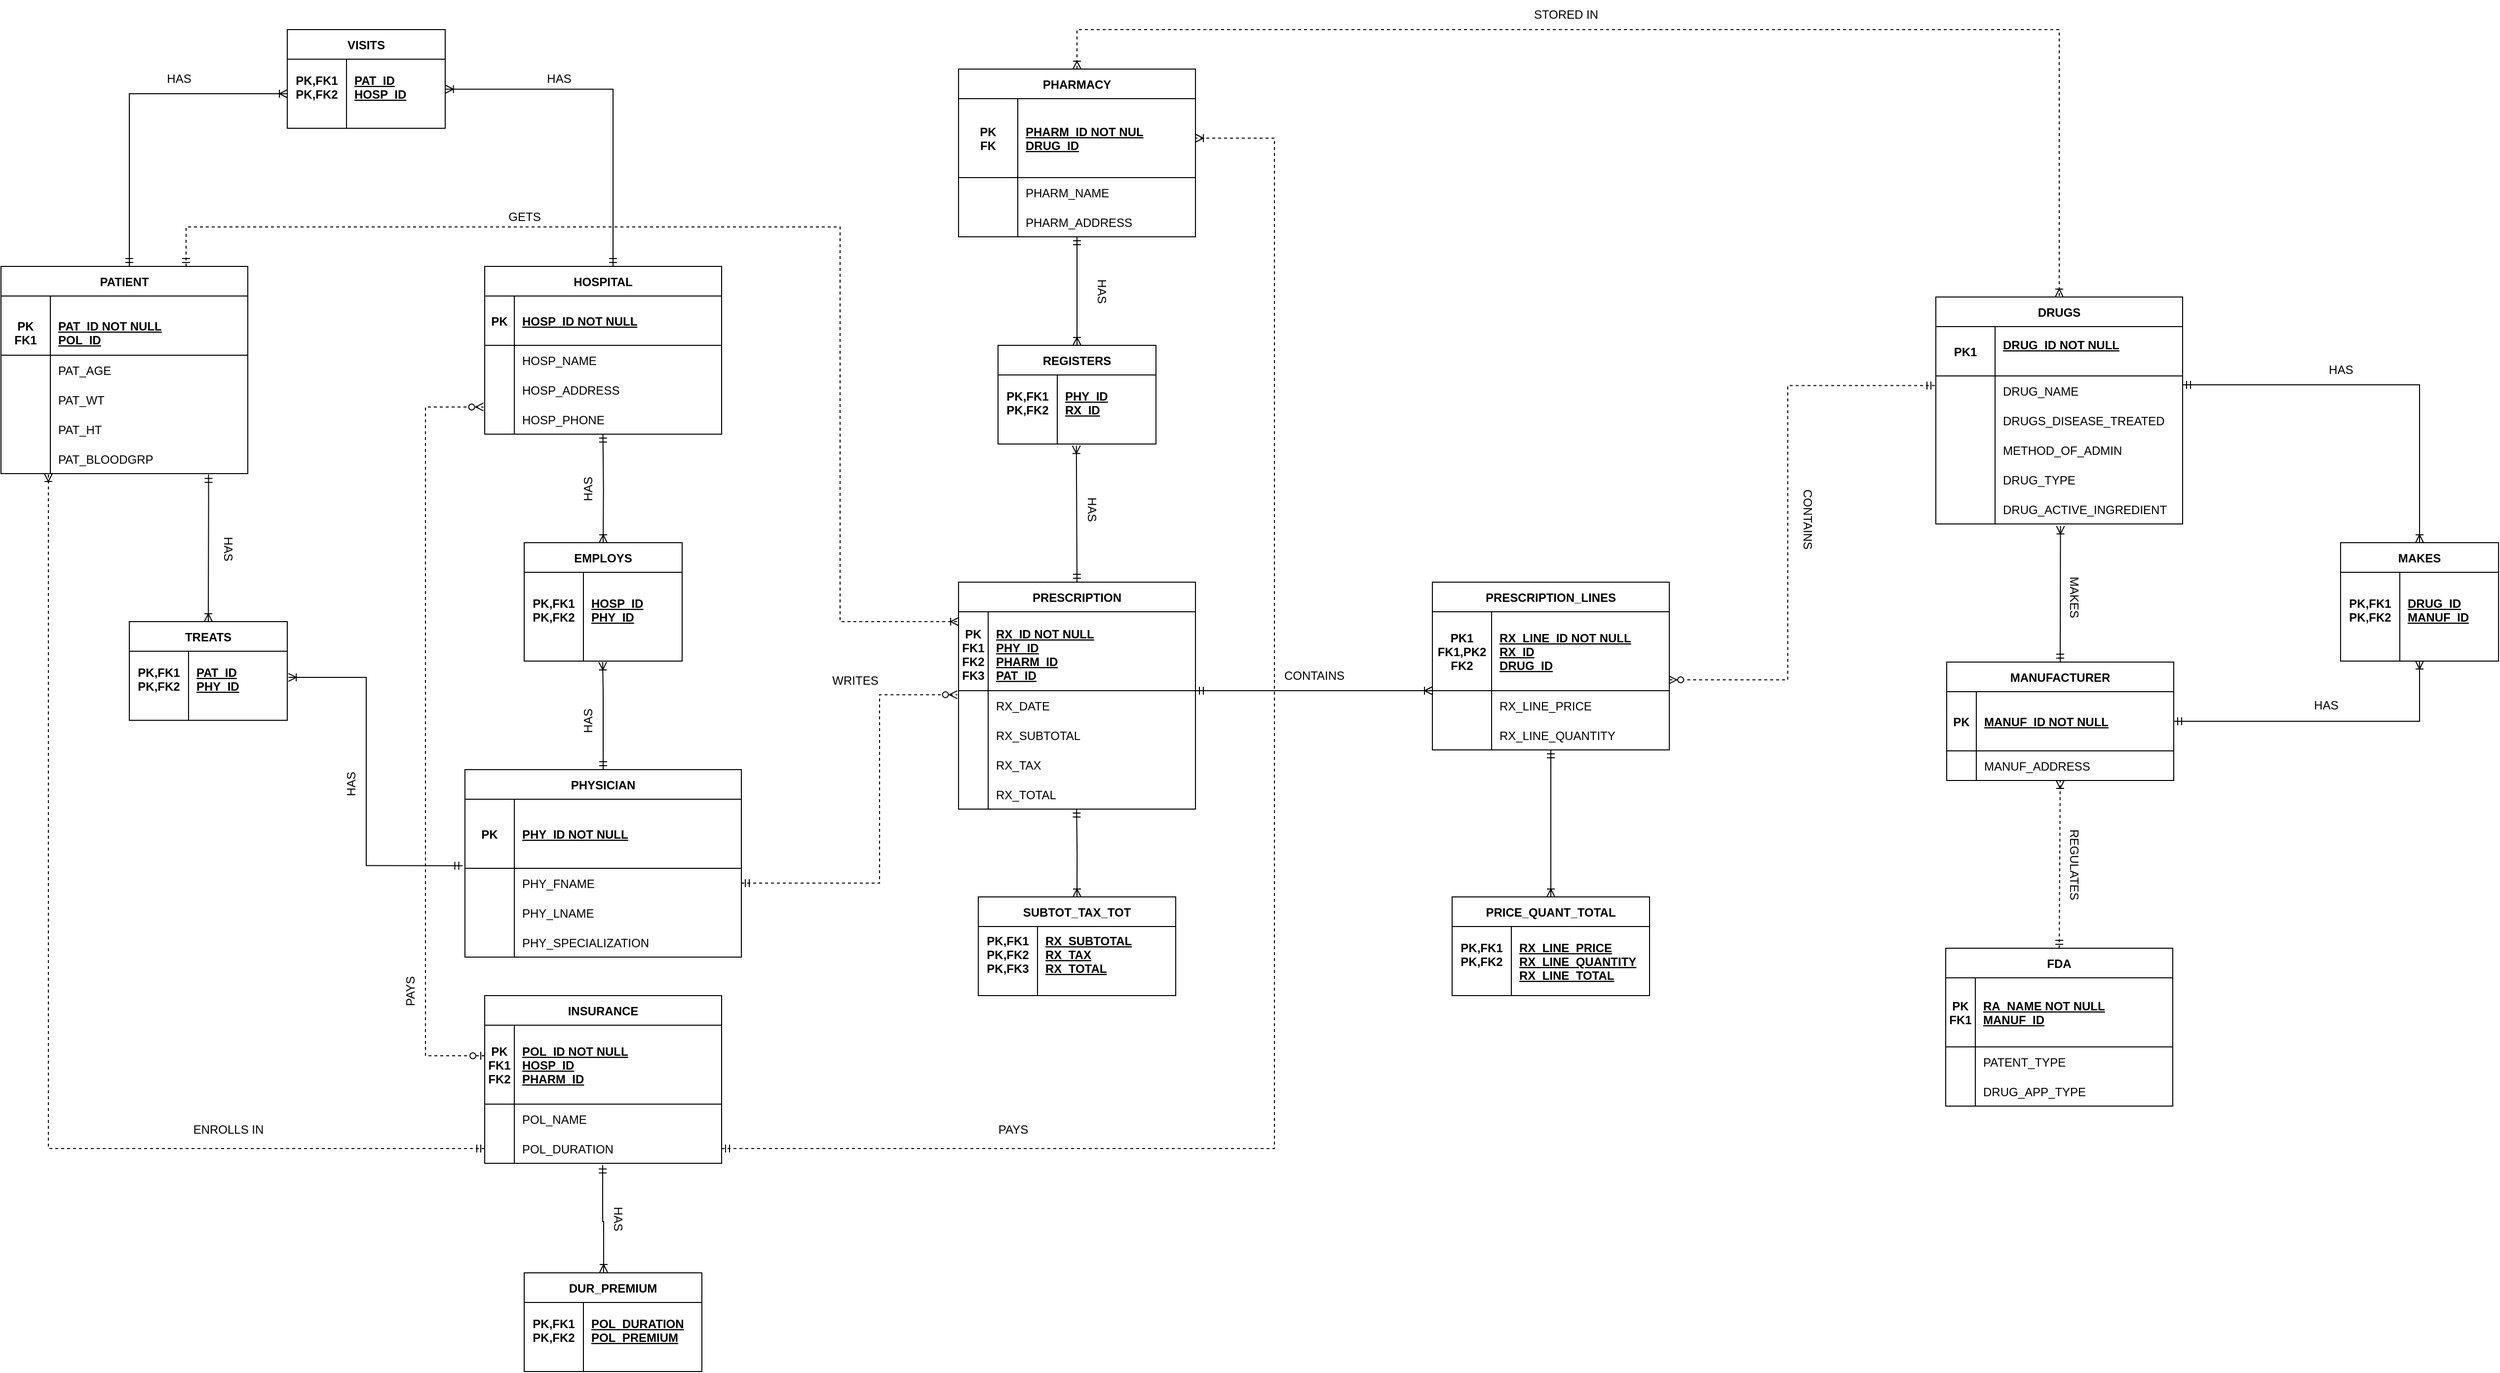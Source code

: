 <mxfile version="20.5.3" type="device"><diagram id="R2lEEEUBdFMjLlhIrx00" name="Page-1"><mxGraphModel dx="3370" dy="2383" grid="1" gridSize="10" guides="1" tooltips="1" connect="1" arrows="1" fold="1" page="0" pageScale="1" pageWidth="850" pageHeight="1100" math="0" shadow="0" extFonts="Permanent Marker^https://fonts.googleapis.com/css?family=Permanent+Marker"><root><mxCell id="0"/><mxCell id="1" parent="0"/><mxCell id="C-vyLk0tnHw3VtMMgP7b-2" value="PHYSICIAN" style="shape=table;startSize=30;container=1;collapsible=1;childLayout=tableLayout;fixedRows=1;rowLines=0;fontStyle=1;align=center;resizeLast=1;" parent="1" vertex="1"><mxGeometry x="580" y="590" width="280" height="190" as="geometry"/></mxCell><mxCell id="C-vyLk0tnHw3VtMMgP7b-3" value="" style="shape=partialRectangle;collapsible=0;dropTarget=0;pointerEvents=0;fillColor=none;points=[[0,0.5],[1,0.5]];portConstraint=eastwest;top=0;left=0;right=0;bottom=1;" parent="C-vyLk0tnHw3VtMMgP7b-2" vertex="1"><mxGeometry y="30" width="280" height="70" as="geometry"/></mxCell><mxCell id="C-vyLk0tnHw3VtMMgP7b-4" value="PK" style="shape=partialRectangle;overflow=hidden;connectable=0;fillColor=none;top=0;left=0;bottom=0;right=0;fontStyle=1;" parent="C-vyLk0tnHw3VtMMgP7b-3" vertex="1"><mxGeometry width="50" height="70" as="geometry"><mxRectangle width="50" height="70" as="alternateBounds"/></mxGeometry></mxCell><mxCell id="C-vyLk0tnHw3VtMMgP7b-5" value="PHY_ID NOT NULL" style="shape=partialRectangle;overflow=hidden;connectable=0;fillColor=none;top=0;left=0;bottom=0;right=0;align=left;spacingLeft=6;fontStyle=5;" parent="C-vyLk0tnHw3VtMMgP7b-3" vertex="1"><mxGeometry x="50" width="230" height="70" as="geometry"><mxRectangle width="230" height="70" as="alternateBounds"/></mxGeometry></mxCell><mxCell id="C-vyLk0tnHw3VtMMgP7b-6" value="" style="shape=partialRectangle;collapsible=0;dropTarget=0;pointerEvents=0;fillColor=none;points=[[0,0.5],[1,0.5]];portConstraint=eastwest;top=0;left=0;right=0;bottom=0;" parent="C-vyLk0tnHw3VtMMgP7b-2" vertex="1"><mxGeometry y="100" width="280" height="30" as="geometry"/></mxCell><mxCell id="C-vyLk0tnHw3VtMMgP7b-7" value="" style="shape=partialRectangle;overflow=hidden;connectable=0;fillColor=none;top=0;left=0;bottom=0;right=0;" parent="C-vyLk0tnHw3VtMMgP7b-6" vertex="1"><mxGeometry width="50" height="30" as="geometry"><mxRectangle width="50" height="30" as="alternateBounds"/></mxGeometry></mxCell><mxCell id="C-vyLk0tnHw3VtMMgP7b-8" value="PHY_FNAME" style="shape=partialRectangle;overflow=hidden;connectable=0;fillColor=none;top=0;left=0;bottom=0;right=0;align=left;spacingLeft=6;" parent="C-vyLk0tnHw3VtMMgP7b-6" vertex="1"><mxGeometry x="50" width="230" height="30" as="geometry"><mxRectangle width="230" height="30" as="alternateBounds"/></mxGeometry></mxCell><mxCell id="C-vyLk0tnHw3VtMMgP7b-9" value="" style="shape=partialRectangle;collapsible=0;dropTarget=0;pointerEvents=0;fillColor=none;points=[[0,0.5],[1,0.5]];portConstraint=eastwest;top=0;left=0;right=0;bottom=0;" parent="C-vyLk0tnHw3VtMMgP7b-2" vertex="1"><mxGeometry y="130" width="280" height="30" as="geometry"/></mxCell><mxCell id="C-vyLk0tnHw3VtMMgP7b-10" value="" style="shape=partialRectangle;overflow=hidden;connectable=0;fillColor=none;top=0;left=0;bottom=0;right=0;" parent="C-vyLk0tnHw3VtMMgP7b-9" vertex="1"><mxGeometry width="50" height="30" as="geometry"><mxRectangle width="50" height="30" as="alternateBounds"/></mxGeometry></mxCell><mxCell id="C-vyLk0tnHw3VtMMgP7b-11" value="PHY_LNAME" style="shape=partialRectangle;overflow=hidden;connectable=0;fillColor=none;top=0;left=0;bottom=0;right=0;align=left;spacingLeft=6;" parent="C-vyLk0tnHw3VtMMgP7b-9" vertex="1"><mxGeometry x="50" width="230" height="30" as="geometry"><mxRectangle width="230" height="30" as="alternateBounds"/></mxGeometry></mxCell><mxCell id="gRk83hS2BgvdMHqEXosV-10" value="" style="shape=partialRectangle;collapsible=0;dropTarget=0;pointerEvents=0;fillColor=none;points=[[0,0.5],[1,0.5]];portConstraint=eastwest;top=0;left=0;right=0;bottom=0;" parent="C-vyLk0tnHw3VtMMgP7b-2" vertex="1"><mxGeometry y="160" width="280" height="30" as="geometry"/></mxCell><mxCell id="gRk83hS2BgvdMHqEXosV-11" value="" style="shape=partialRectangle;overflow=hidden;connectable=0;fillColor=none;top=0;left=0;bottom=0;right=0;" parent="gRk83hS2BgvdMHqEXosV-10" vertex="1"><mxGeometry width="50" height="30" as="geometry"><mxRectangle width="50" height="30" as="alternateBounds"/></mxGeometry></mxCell><mxCell id="gRk83hS2BgvdMHqEXosV-12" value="PHY_SPECIALIZATION" style="shape=partialRectangle;overflow=hidden;connectable=0;fillColor=none;top=0;left=0;bottom=0;right=0;align=left;spacingLeft=6;" parent="gRk83hS2BgvdMHqEXosV-10" vertex="1"><mxGeometry x="50" width="230" height="30" as="geometry"><mxRectangle width="230" height="30" as="alternateBounds"/></mxGeometry></mxCell><mxCell id="C-vyLk0tnHw3VtMMgP7b-13" value="HOSPITAL" style="shape=table;startSize=30;container=1;collapsible=1;childLayout=tableLayout;fixedRows=1;rowLines=0;fontStyle=1;align=center;resizeLast=1;" parent="1" vertex="1"><mxGeometry x="600" y="80" width="240" height="170" as="geometry"/></mxCell><mxCell id="C-vyLk0tnHw3VtMMgP7b-14" value="" style="shape=partialRectangle;collapsible=0;dropTarget=0;pointerEvents=0;fillColor=none;points=[[0,0.5],[1,0.5]];portConstraint=eastwest;top=0;left=0;right=0;bottom=1;" parent="C-vyLk0tnHw3VtMMgP7b-13" vertex="1"><mxGeometry y="30" width="240" height="50" as="geometry"/></mxCell><mxCell id="C-vyLk0tnHw3VtMMgP7b-15" value="PK" style="shape=partialRectangle;overflow=hidden;connectable=0;fillColor=none;top=0;left=0;bottom=0;right=0;fontStyle=1;" parent="C-vyLk0tnHw3VtMMgP7b-14" vertex="1"><mxGeometry width="30" height="50" as="geometry"><mxRectangle width="30" height="50" as="alternateBounds"/></mxGeometry></mxCell><mxCell id="C-vyLk0tnHw3VtMMgP7b-16" value="HOSP_ID NOT NULL" style="shape=partialRectangle;overflow=hidden;connectable=0;fillColor=none;top=0;left=0;bottom=0;right=0;align=left;spacingLeft=6;fontStyle=5;" parent="C-vyLk0tnHw3VtMMgP7b-14" vertex="1"><mxGeometry x="30" width="210" height="50" as="geometry"><mxRectangle width="210" height="50" as="alternateBounds"/></mxGeometry></mxCell><mxCell id="C-vyLk0tnHw3VtMMgP7b-17" value="" style="shape=partialRectangle;collapsible=0;dropTarget=0;pointerEvents=0;fillColor=none;points=[[0,0.5],[1,0.5]];portConstraint=eastwest;top=0;left=0;right=0;bottom=0;" parent="C-vyLk0tnHw3VtMMgP7b-13" vertex="1"><mxGeometry y="80" width="240" height="30" as="geometry"/></mxCell><mxCell id="C-vyLk0tnHw3VtMMgP7b-18" value="" style="shape=partialRectangle;overflow=hidden;connectable=0;fillColor=none;top=0;left=0;bottom=0;right=0;" parent="C-vyLk0tnHw3VtMMgP7b-17" vertex="1"><mxGeometry width="30" height="30" as="geometry"><mxRectangle width="30" height="30" as="alternateBounds"/></mxGeometry></mxCell><mxCell id="C-vyLk0tnHw3VtMMgP7b-19" value="HOSP_NAME" style="shape=partialRectangle;overflow=hidden;connectable=0;fillColor=none;top=0;left=0;bottom=0;right=0;align=left;spacingLeft=6;" parent="C-vyLk0tnHw3VtMMgP7b-17" vertex="1"><mxGeometry x="30" width="210" height="30" as="geometry"><mxRectangle width="210" height="30" as="alternateBounds"/></mxGeometry></mxCell><mxCell id="C-vyLk0tnHw3VtMMgP7b-20" value="" style="shape=partialRectangle;collapsible=0;dropTarget=0;pointerEvents=0;fillColor=none;points=[[0,0.5],[1,0.5]];portConstraint=eastwest;top=0;left=0;right=0;bottom=0;" parent="C-vyLk0tnHw3VtMMgP7b-13" vertex="1"><mxGeometry y="110" width="240" height="30" as="geometry"/></mxCell><mxCell id="C-vyLk0tnHw3VtMMgP7b-21" value="" style="shape=partialRectangle;overflow=hidden;connectable=0;fillColor=none;top=0;left=0;bottom=0;right=0;" parent="C-vyLk0tnHw3VtMMgP7b-20" vertex="1"><mxGeometry width="30" height="30" as="geometry"><mxRectangle width="30" height="30" as="alternateBounds"/></mxGeometry></mxCell><mxCell id="C-vyLk0tnHw3VtMMgP7b-22" value="HOSP_ADDRESS" style="shape=partialRectangle;overflow=hidden;connectable=0;fillColor=none;top=0;left=0;bottom=0;right=0;align=left;spacingLeft=6;" parent="C-vyLk0tnHw3VtMMgP7b-20" vertex="1"><mxGeometry x="30" width="210" height="30" as="geometry"><mxRectangle width="210" height="30" as="alternateBounds"/></mxGeometry></mxCell><mxCell id="gRk83hS2BgvdMHqEXosV-14" value="" style="shape=partialRectangle;collapsible=0;dropTarget=0;pointerEvents=0;fillColor=none;points=[[0,0.5],[1,0.5]];portConstraint=eastwest;top=0;left=0;right=0;bottom=0;" parent="C-vyLk0tnHw3VtMMgP7b-13" vertex="1"><mxGeometry y="140" width="240" height="30" as="geometry"/></mxCell><mxCell id="gRk83hS2BgvdMHqEXosV-15" value="" style="shape=partialRectangle;overflow=hidden;connectable=0;fillColor=none;top=0;left=0;bottom=0;right=0;" parent="gRk83hS2BgvdMHqEXosV-14" vertex="1"><mxGeometry width="30" height="30" as="geometry"><mxRectangle width="30" height="30" as="alternateBounds"/></mxGeometry></mxCell><mxCell id="gRk83hS2BgvdMHqEXosV-16" value="HOSP_PHONE" style="shape=partialRectangle;overflow=hidden;connectable=0;fillColor=none;top=0;left=0;bottom=0;right=0;align=left;spacingLeft=6;" parent="gRk83hS2BgvdMHqEXosV-14" vertex="1"><mxGeometry x="30" width="210" height="30" as="geometry"><mxRectangle width="210" height="30" as="alternateBounds"/></mxGeometry></mxCell><mxCell id="C-vyLk0tnHw3VtMMgP7b-23" value="PATIENT" style="shape=table;startSize=30;container=1;collapsible=1;childLayout=tableLayout;fixedRows=1;rowLines=0;fontStyle=1;align=center;resizeLast=1;" parent="1" vertex="1"><mxGeometry x="110" y="80" width="250" height="210" as="geometry"/></mxCell><mxCell id="C-vyLk0tnHw3VtMMgP7b-24" value="" style="shape=partialRectangle;collapsible=0;dropTarget=0;pointerEvents=0;fillColor=none;points=[[0,0.5],[1,0.5]];portConstraint=eastwest;top=0;left=0;right=0;bottom=1;" parent="C-vyLk0tnHw3VtMMgP7b-23" vertex="1"><mxGeometry y="30" width="250" height="60" as="geometry"/></mxCell><mxCell id="C-vyLk0tnHw3VtMMgP7b-25" value="&#xA;PK&#xA;FK1" style="shape=partialRectangle;overflow=hidden;connectable=0;fillColor=none;top=0;left=0;bottom=0;right=0;fontStyle=1;" parent="C-vyLk0tnHw3VtMMgP7b-24" vertex="1"><mxGeometry width="50" height="60" as="geometry"><mxRectangle width="50" height="60" as="alternateBounds"/></mxGeometry></mxCell><mxCell id="C-vyLk0tnHw3VtMMgP7b-26" value="&#xA;PAT_ID NOT NULL&#xA;POL_ID" style="shape=partialRectangle;overflow=hidden;connectable=0;fillColor=none;top=0;left=0;bottom=0;right=0;align=left;spacingLeft=6;fontStyle=5;" parent="C-vyLk0tnHw3VtMMgP7b-24" vertex="1"><mxGeometry x="50" width="200" height="60" as="geometry"><mxRectangle width="200" height="60" as="alternateBounds"/></mxGeometry></mxCell><mxCell id="C-vyLk0tnHw3VtMMgP7b-27" value="" style="shape=partialRectangle;collapsible=0;dropTarget=0;pointerEvents=0;fillColor=none;points=[[0,0.5],[1,0.5]];portConstraint=eastwest;top=0;left=0;right=0;bottom=0;" parent="C-vyLk0tnHw3VtMMgP7b-23" vertex="1"><mxGeometry y="90" width="250" height="30" as="geometry"/></mxCell><mxCell id="C-vyLk0tnHw3VtMMgP7b-28" value="" style="shape=partialRectangle;overflow=hidden;connectable=0;fillColor=none;top=0;left=0;bottom=0;right=0;" parent="C-vyLk0tnHw3VtMMgP7b-27" vertex="1"><mxGeometry width="50" height="30" as="geometry"><mxRectangle width="50" height="30" as="alternateBounds"/></mxGeometry></mxCell><mxCell id="C-vyLk0tnHw3VtMMgP7b-29" value="PAT_AGE" style="shape=partialRectangle;overflow=hidden;connectable=0;fillColor=none;top=0;left=0;bottom=0;right=0;align=left;spacingLeft=6;" parent="C-vyLk0tnHw3VtMMgP7b-27" vertex="1"><mxGeometry x="50" width="200" height="30" as="geometry"><mxRectangle width="200" height="30" as="alternateBounds"/></mxGeometry></mxCell><mxCell id="gRk83hS2BgvdMHqEXosV-1" value="" style="shape=partialRectangle;collapsible=0;dropTarget=0;pointerEvents=0;fillColor=none;points=[[0,0.5],[1,0.5]];portConstraint=eastwest;top=0;left=0;right=0;bottom=0;" parent="C-vyLk0tnHw3VtMMgP7b-23" vertex="1"><mxGeometry y="120" width="250" height="30" as="geometry"/></mxCell><mxCell id="gRk83hS2BgvdMHqEXosV-2" value="" style="shape=partialRectangle;overflow=hidden;connectable=0;fillColor=none;top=0;left=0;bottom=0;right=0;" parent="gRk83hS2BgvdMHqEXosV-1" vertex="1"><mxGeometry width="50" height="30" as="geometry"><mxRectangle width="50" height="30" as="alternateBounds"/></mxGeometry></mxCell><mxCell id="gRk83hS2BgvdMHqEXosV-3" value="PAT_WT" style="shape=partialRectangle;overflow=hidden;connectable=0;fillColor=none;top=0;left=0;bottom=0;right=0;align=left;spacingLeft=6;" parent="gRk83hS2BgvdMHqEXosV-1" vertex="1"><mxGeometry x="50" width="200" height="30" as="geometry"><mxRectangle width="200" height="30" as="alternateBounds"/></mxGeometry></mxCell><mxCell id="gRk83hS2BgvdMHqEXosV-4" value="" style="shape=partialRectangle;collapsible=0;dropTarget=0;pointerEvents=0;fillColor=none;points=[[0,0.5],[1,0.5]];portConstraint=eastwest;top=0;left=0;right=0;bottom=0;" parent="C-vyLk0tnHw3VtMMgP7b-23" vertex="1"><mxGeometry y="150" width="250" height="30" as="geometry"/></mxCell><mxCell id="gRk83hS2BgvdMHqEXosV-5" value="" style="shape=partialRectangle;overflow=hidden;connectable=0;fillColor=none;top=0;left=0;bottom=0;right=0;" parent="gRk83hS2BgvdMHqEXosV-4" vertex="1"><mxGeometry width="50" height="30" as="geometry"><mxRectangle width="50" height="30" as="alternateBounds"/></mxGeometry></mxCell><mxCell id="gRk83hS2BgvdMHqEXosV-6" value="PAT_HT" style="shape=partialRectangle;overflow=hidden;connectable=0;fillColor=none;top=0;left=0;bottom=0;right=0;align=left;spacingLeft=6;" parent="gRk83hS2BgvdMHqEXosV-4" vertex="1"><mxGeometry x="50" width="200" height="30" as="geometry"><mxRectangle width="200" height="30" as="alternateBounds"/></mxGeometry></mxCell><mxCell id="gRk83hS2BgvdMHqEXosV-7" value="" style="shape=partialRectangle;collapsible=0;dropTarget=0;pointerEvents=0;fillColor=none;points=[[0,0.5],[1,0.5]];portConstraint=eastwest;top=0;left=0;right=0;bottom=0;" parent="C-vyLk0tnHw3VtMMgP7b-23" vertex="1"><mxGeometry y="180" width="250" height="30" as="geometry"/></mxCell><mxCell id="gRk83hS2BgvdMHqEXosV-8" value="" style="shape=partialRectangle;overflow=hidden;connectable=0;fillColor=none;top=0;left=0;bottom=0;right=0;" parent="gRk83hS2BgvdMHqEXosV-7" vertex="1"><mxGeometry width="50" height="30" as="geometry"><mxRectangle width="50" height="30" as="alternateBounds"/></mxGeometry></mxCell><mxCell id="gRk83hS2BgvdMHqEXosV-9" value="PAT_BLOODGRP" style="shape=partialRectangle;overflow=hidden;connectable=0;fillColor=none;top=0;left=0;bottom=0;right=0;align=left;spacingLeft=6;" parent="gRk83hS2BgvdMHqEXosV-7" vertex="1"><mxGeometry x="50" width="200" height="30" as="geometry"><mxRectangle width="200" height="30" as="alternateBounds"/></mxGeometry></mxCell><mxCell id="gRk83hS2BgvdMHqEXosV-30" value="PHARMACY" style="shape=table;startSize=30;container=1;collapsible=1;childLayout=tableLayout;fixedRows=1;rowLines=0;fontStyle=1;align=center;resizeLast=1;" parent="1" vertex="1"><mxGeometry x="1080" y="-120" width="240" height="170" as="geometry"/></mxCell><mxCell id="gRk83hS2BgvdMHqEXosV-31" value="" style="shape=partialRectangle;collapsible=0;dropTarget=0;pointerEvents=0;fillColor=none;points=[[0,0.5],[1,0.5]];portConstraint=eastwest;top=0;left=0;right=0;bottom=1;" parent="gRk83hS2BgvdMHqEXosV-30" vertex="1"><mxGeometry y="30" width="240" height="80" as="geometry"/></mxCell><mxCell id="gRk83hS2BgvdMHqEXosV-32" value="PK&#xA;FK" style="shape=partialRectangle;overflow=hidden;connectable=0;fillColor=none;top=0;left=0;bottom=0;right=0;fontStyle=1;" parent="gRk83hS2BgvdMHqEXosV-31" vertex="1"><mxGeometry width="60" height="80" as="geometry"><mxRectangle width="60" height="80" as="alternateBounds"/></mxGeometry></mxCell><mxCell id="gRk83hS2BgvdMHqEXosV-33" value="PHARM_ID NOT NUL&#xA;DRUG_ID" style="shape=partialRectangle;overflow=hidden;connectable=0;fillColor=none;top=0;left=0;bottom=0;right=0;align=left;spacingLeft=6;fontStyle=5;" parent="gRk83hS2BgvdMHqEXosV-31" vertex="1"><mxGeometry x="60" width="180" height="80" as="geometry"><mxRectangle width="180" height="80" as="alternateBounds"/></mxGeometry></mxCell><mxCell id="gRk83hS2BgvdMHqEXosV-34" value="" style="shape=partialRectangle;collapsible=0;dropTarget=0;pointerEvents=0;fillColor=none;points=[[0,0.5],[1,0.5]];portConstraint=eastwest;top=0;left=0;right=0;bottom=0;" parent="gRk83hS2BgvdMHqEXosV-30" vertex="1"><mxGeometry y="110" width="240" height="30" as="geometry"/></mxCell><mxCell id="gRk83hS2BgvdMHqEXosV-35" value="" style="shape=partialRectangle;overflow=hidden;connectable=0;fillColor=none;top=0;left=0;bottom=0;right=0;" parent="gRk83hS2BgvdMHqEXosV-34" vertex="1"><mxGeometry width="60" height="30" as="geometry"><mxRectangle width="60" height="30" as="alternateBounds"/></mxGeometry></mxCell><mxCell id="gRk83hS2BgvdMHqEXosV-36" value="PHARM_NAME" style="shape=partialRectangle;overflow=hidden;connectable=0;fillColor=none;top=0;left=0;bottom=0;right=0;align=left;spacingLeft=6;" parent="gRk83hS2BgvdMHqEXosV-34" vertex="1"><mxGeometry x="60" width="180" height="30" as="geometry"><mxRectangle width="180" height="30" as="alternateBounds"/></mxGeometry></mxCell><mxCell id="gRk83hS2BgvdMHqEXosV-37" value="" style="shape=partialRectangle;collapsible=0;dropTarget=0;pointerEvents=0;fillColor=none;points=[[0,0.5],[1,0.5]];portConstraint=eastwest;top=0;left=0;right=0;bottom=0;" parent="gRk83hS2BgvdMHqEXosV-30" vertex="1"><mxGeometry y="140" width="240" height="30" as="geometry"/></mxCell><mxCell id="gRk83hS2BgvdMHqEXosV-38" value="" style="shape=partialRectangle;overflow=hidden;connectable=0;fillColor=none;top=0;left=0;bottom=0;right=0;" parent="gRk83hS2BgvdMHqEXosV-37" vertex="1"><mxGeometry width="60" height="30" as="geometry"><mxRectangle width="60" height="30" as="alternateBounds"/></mxGeometry></mxCell><mxCell id="gRk83hS2BgvdMHqEXosV-39" value="PHARM_ADDRESS" style="shape=partialRectangle;overflow=hidden;connectable=0;fillColor=none;top=0;left=0;bottom=0;right=0;align=left;spacingLeft=6;" parent="gRk83hS2BgvdMHqEXosV-37" vertex="1"><mxGeometry x="60" width="180" height="30" as="geometry"><mxRectangle width="180" height="30" as="alternateBounds"/></mxGeometry></mxCell><mxCell id="gRk83hS2BgvdMHqEXosV-46" value="DRUGS" style="shape=table;startSize=30;container=1;collapsible=1;childLayout=tableLayout;fixedRows=1;rowLines=0;fontStyle=1;align=center;resizeLast=1;" parent="1" vertex="1"><mxGeometry x="2070" y="111" width="250" height="230" as="geometry"/></mxCell><mxCell id="gRk83hS2BgvdMHqEXosV-47" value="" style="shape=partialRectangle;collapsible=0;dropTarget=0;pointerEvents=0;fillColor=none;points=[[0,0.5],[1,0.5]];portConstraint=eastwest;top=0;left=0;right=0;bottom=1;" parent="gRk83hS2BgvdMHqEXosV-46" vertex="1"><mxGeometry y="30" width="250" height="50" as="geometry"/></mxCell><mxCell id="gRk83hS2BgvdMHqEXosV-48" value="PK1" style="shape=partialRectangle;overflow=hidden;connectable=0;fillColor=none;top=0;left=0;bottom=0;right=0;fontStyle=1;" parent="gRk83hS2BgvdMHqEXosV-47" vertex="1"><mxGeometry width="60" height="50" as="geometry"><mxRectangle width="60" height="50" as="alternateBounds"/></mxGeometry></mxCell><mxCell id="gRk83hS2BgvdMHqEXosV-49" value="DRUG_ID NOT NULL&#xA;" style="shape=partialRectangle;overflow=hidden;connectable=0;fillColor=none;top=0;left=0;bottom=0;right=0;align=left;spacingLeft=6;fontStyle=5;" parent="gRk83hS2BgvdMHqEXosV-47" vertex="1"><mxGeometry x="60" width="190" height="50" as="geometry"><mxRectangle width="190" height="50" as="alternateBounds"/></mxGeometry></mxCell><mxCell id="gRk83hS2BgvdMHqEXosV-50" value="" style="shape=partialRectangle;collapsible=0;dropTarget=0;pointerEvents=0;fillColor=none;points=[[0,0.5],[1,0.5]];portConstraint=eastwest;top=0;left=0;right=0;bottom=0;" parent="gRk83hS2BgvdMHqEXosV-46" vertex="1"><mxGeometry y="80" width="250" height="30" as="geometry"/></mxCell><mxCell id="gRk83hS2BgvdMHqEXosV-51" value="" style="shape=partialRectangle;overflow=hidden;connectable=0;fillColor=none;top=0;left=0;bottom=0;right=0;" parent="gRk83hS2BgvdMHqEXosV-50" vertex="1"><mxGeometry width="60" height="30" as="geometry"><mxRectangle width="60" height="30" as="alternateBounds"/></mxGeometry></mxCell><mxCell id="gRk83hS2BgvdMHqEXosV-52" value="DRUG_NAME" style="shape=partialRectangle;overflow=hidden;connectable=0;fillColor=none;top=0;left=0;bottom=0;right=0;align=left;spacingLeft=6;" parent="gRk83hS2BgvdMHqEXosV-50" vertex="1"><mxGeometry x="60" width="190" height="30" as="geometry"><mxRectangle width="190" height="30" as="alternateBounds"/></mxGeometry></mxCell><mxCell id="gRk83hS2BgvdMHqEXosV-53" value="" style="shape=partialRectangle;collapsible=0;dropTarget=0;pointerEvents=0;fillColor=none;points=[[0,0.5],[1,0.5]];portConstraint=eastwest;top=0;left=0;right=0;bottom=0;" parent="gRk83hS2BgvdMHqEXosV-46" vertex="1"><mxGeometry y="110" width="250" height="30" as="geometry"/></mxCell><mxCell id="gRk83hS2BgvdMHqEXosV-54" value="" style="shape=partialRectangle;overflow=hidden;connectable=0;fillColor=none;top=0;left=0;bottom=0;right=0;" parent="gRk83hS2BgvdMHqEXosV-53" vertex="1"><mxGeometry width="60" height="30" as="geometry"><mxRectangle width="60" height="30" as="alternateBounds"/></mxGeometry></mxCell><mxCell id="gRk83hS2BgvdMHqEXosV-55" value="DRUGS_DISEASE_TREATED" style="shape=partialRectangle;overflow=hidden;connectable=0;fillColor=none;top=0;left=0;bottom=0;right=0;align=left;spacingLeft=6;" parent="gRk83hS2BgvdMHqEXosV-53" vertex="1"><mxGeometry x="60" width="190" height="30" as="geometry"><mxRectangle width="190" height="30" as="alternateBounds"/></mxGeometry></mxCell><mxCell id="hfn8qFS0H0tuUt2r3HlN-100" value="" style="shape=partialRectangle;collapsible=0;dropTarget=0;pointerEvents=0;fillColor=none;points=[[0,0.5],[1,0.5]];portConstraint=eastwest;top=0;left=0;right=0;bottom=0;" parent="gRk83hS2BgvdMHqEXosV-46" vertex="1"><mxGeometry y="140" width="250" height="30" as="geometry"/></mxCell><mxCell id="hfn8qFS0H0tuUt2r3HlN-101" value="" style="shape=partialRectangle;overflow=hidden;connectable=0;fillColor=none;top=0;left=0;bottom=0;right=0;" parent="hfn8qFS0H0tuUt2r3HlN-100" vertex="1"><mxGeometry width="60" height="30" as="geometry"><mxRectangle width="60" height="30" as="alternateBounds"/></mxGeometry></mxCell><mxCell id="hfn8qFS0H0tuUt2r3HlN-102" value="METHOD_OF_ADMIN" style="shape=partialRectangle;overflow=hidden;connectable=0;fillColor=none;top=0;left=0;bottom=0;right=0;align=left;spacingLeft=6;" parent="hfn8qFS0H0tuUt2r3HlN-100" vertex="1"><mxGeometry x="60" width="190" height="30" as="geometry"><mxRectangle width="190" height="30" as="alternateBounds"/></mxGeometry></mxCell><mxCell id="hfn8qFS0H0tuUt2r3HlN-103" value="" style="shape=partialRectangle;collapsible=0;dropTarget=0;pointerEvents=0;fillColor=none;points=[[0,0.5],[1,0.5]];portConstraint=eastwest;top=0;left=0;right=0;bottom=0;" parent="gRk83hS2BgvdMHqEXosV-46" vertex="1"><mxGeometry y="170" width="250" height="30" as="geometry"/></mxCell><mxCell id="hfn8qFS0H0tuUt2r3HlN-104" value="" style="shape=partialRectangle;overflow=hidden;connectable=0;fillColor=none;top=0;left=0;bottom=0;right=0;" parent="hfn8qFS0H0tuUt2r3HlN-103" vertex="1"><mxGeometry width="60" height="30" as="geometry"><mxRectangle width="60" height="30" as="alternateBounds"/></mxGeometry></mxCell><mxCell id="hfn8qFS0H0tuUt2r3HlN-105" value="DRUG_TYPE" style="shape=partialRectangle;overflow=hidden;connectable=0;fillColor=none;top=0;left=0;bottom=0;right=0;align=left;spacingLeft=6;" parent="hfn8qFS0H0tuUt2r3HlN-103" vertex="1"><mxGeometry x="60" width="190" height="30" as="geometry"><mxRectangle width="190" height="30" as="alternateBounds"/></mxGeometry></mxCell><mxCell id="hfn8qFS0H0tuUt2r3HlN-109" value="" style="shape=partialRectangle;collapsible=0;dropTarget=0;pointerEvents=0;fillColor=none;points=[[0,0.5],[1,0.5]];portConstraint=eastwest;top=0;left=0;right=0;bottom=0;" parent="gRk83hS2BgvdMHqEXosV-46" vertex="1"><mxGeometry y="200" width="250" height="30" as="geometry"/></mxCell><mxCell id="hfn8qFS0H0tuUt2r3HlN-110" value="" style="shape=partialRectangle;overflow=hidden;connectable=0;fillColor=none;top=0;left=0;bottom=0;right=0;" parent="hfn8qFS0H0tuUt2r3HlN-109" vertex="1"><mxGeometry width="60" height="30" as="geometry"><mxRectangle width="60" height="30" as="alternateBounds"/></mxGeometry></mxCell><mxCell id="hfn8qFS0H0tuUt2r3HlN-111" value="DRUG_ACTIVE_INGREDIENT" style="shape=partialRectangle;overflow=hidden;connectable=0;fillColor=none;top=0;left=0;bottom=0;right=0;align=left;spacingLeft=6;" parent="hfn8qFS0H0tuUt2r3HlN-109" vertex="1"><mxGeometry x="60" width="190" height="30" as="geometry"><mxRectangle width="190" height="30" as="alternateBounds"/></mxGeometry></mxCell><mxCell id="gRk83hS2BgvdMHqEXosV-57" value="" style="edgeStyle=orthogonalEdgeStyle;fontSize=12;html=1;endArrow=ERoneToMany;startArrow=ERoneToMany;rounded=0;exitX=0.5;exitY=0;exitDx=0;exitDy=0;entryX=0.5;entryY=0;entryDx=0;entryDy=0;dashed=1;" parent="1" source="gRk83hS2BgvdMHqEXosV-30" target="gRk83hS2BgvdMHqEXosV-46" edge="1"><mxGeometry width="100" height="100" relative="1" as="geometry"><mxPoint x="1530" y="50" as="sourcePoint"/><mxPoint x="1630" y="-50" as="targetPoint"/><Array as="points"><mxPoint x="1200" y="-160"/><mxPoint x="2195" y="-160"/></Array></mxGeometry></mxCell><mxCell id="gRk83hS2BgvdMHqEXosV-63" value="MANUFACTURER" style="shape=table;startSize=30;container=1;collapsible=1;childLayout=tableLayout;fixedRows=1;rowLines=0;fontStyle=1;align=center;resizeLast=1;" parent="1" vertex="1"><mxGeometry x="2081" y="481" width="230" height="120" as="geometry"/></mxCell><mxCell id="gRk83hS2BgvdMHqEXosV-64" value="" style="shape=partialRectangle;collapsible=0;dropTarget=0;pointerEvents=0;fillColor=none;points=[[0,0.5],[1,0.5]];portConstraint=eastwest;top=0;left=0;right=0;bottom=1;" parent="gRk83hS2BgvdMHqEXosV-63" vertex="1"><mxGeometry y="30" width="230" height="60" as="geometry"/></mxCell><mxCell id="gRk83hS2BgvdMHqEXosV-65" value="PK" style="shape=partialRectangle;overflow=hidden;connectable=0;fillColor=none;top=0;left=0;bottom=0;right=0;fontStyle=1;" parent="gRk83hS2BgvdMHqEXosV-64" vertex="1"><mxGeometry width="30" height="60" as="geometry"><mxRectangle width="30" height="60" as="alternateBounds"/></mxGeometry></mxCell><mxCell id="gRk83hS2BgvdMHqEXosV-66" value="MANUF_ID NOT NULL" style="shape=partialRectangle;overflow=hidden;connectable=0;fillColor=none;top=0;left=0;bottom=0;right=0;align=left;spacingLeft=6;fontStyle=5;" parent="gRk83hS2BgvdMHqEXosV-64" vertex="1"><mxGeometry x="30" width="200" height="60" as="geometry"><mxRectangle width="200" height="60" as="alternateBounds"/></mxGeometry></mxCell><mxCell id="gRk83hS2BgvdMHqEXosV-70" value="" style="shape=partialRectangle;collapsible=0;dropTarget=0;pointerEvents=0;fillColor=none;points=[[0,0.5],[1,0.5]];portConstraint=eastwest;top=0;left=0;right=0;bottom=0;" parent="gRk83hS2BgvdMHqEXosV-63" vertex="1"><mxGeometry y="90" width="230" height="30" as="geometry"/></mxCell><mxCell id="gRk83hS2BgvdMHqEXosV-71" value="" style="shape=partialRectangle;overflow=hidden;connectable=0;fillColor=none;top=0;left=0;bottom=0;right=0;" parent="gRk83hS2BgvdMHqEXosV-70" vertex="1"><mxGeometry width="30" height="30" as="geometry"><mxRectangle width="30" height="30" as="alternateBounds"/></mxGeometry></mxCell><mxCell id="gRk83hS2BgvdMHqEXosV-72" value="MANUF_ADDRESS" style="shape=partialRectangle;overflow=hidden;connectable=0;fillColor=none;top=0;left=0;bottom=0;right=0;align=left;spacingLeft=6;" parent="gRk83hS2BgvdMHqEXosV-70" vertex="1"><mxGeometry x="30" width="200" height="30" as="geometry"><mxRectangle width="200" height="30" as="alternateBounds"/></mxGeometry></mxCell><mxCell id="gRk83hS2BgvdMHqEXosV-73" value="" style="fontSize=12;html=1;endArrow=ERoneToMany;startArrow=ERmandOne;rounded=0;exitX=0.5;exitY=0;exitDx=0;exitDy=0;entryX=0.505;entryY=1.072;entryDx=0;entryDy=0;entryPerimeter=0;" parent="1" source="gRk83hS2BgvdMHqEXosV-63" target="hfn8qFS0H0tuUt2r3HlN-109" edge="1"><mxGeometry width="100" height="100" relative="1" as="geometry"><mxPoint x="1930" y="441" as="sourcePoint"/><mxPoint x="2196" y="400" as="targetPoint"/></mxGeometry></mxCell><mxCell id="gRk83hS2BgvdMHqEXosV-74" value="FDA" style="shape=table;startSize=30;container=1;collapsible=1;childLayout=tableLayout;fixedRows=1;rowLines=0;fontStyle=1;align=center;resizeLast=1;" parent="1" vertex="1"><mxGeometry x="2080" y="771" width="230" height="160" as="geometry"/></mxCell><mxCell id="gRk83hS2BgvdMHqEXosV-75" value="" style="shape=partialRectangle;collapsible=0;dropTarget=0;pointerEvents=0;fillColor=none;points=[[0,0.5],[1,0.5]];portConstraint=eastwest;top=0;left=0;right=0;bottom=1;" parent="gRk83hS2BgvdMHqEXosV-74" vertex="1"><mxGeometry y="30" width="230" height="70" as="geometry"/></mxCell><mxCell id="gRk83hS2BgvdMHqEXosV-76" value="PK&#xA;FK1" style="shape=partialRectangle;overflow=hidden;connectable=0;fillColor=none;top=0;left=0;bottom=0;right=0;fontStyle=1;" parent="gRk83hS2BgvdMHqEXosV-75" vertex="1"><mxGeometry width="30" height="70" as="geometry"><mxRectangle width="30" height="70" as="alternateBounds"/></mxGeometry></mxCell><mxCell id="gRk83hS2BgvdMHqEXosV-77" value="RA_NAME NOT NULL&#xA;MANUF_ID" style="shape=partialRectangle;overflow=hidden;connectable=0;fillColor=none;top=0;left=0;bottom=0;right=0;align=left;spacingLeft=6;fontStyle=5;" parent="gRk83hS2BgvdMHqEXosV-75" vertex="1"><mxGeometry x="30" width="200" height="70" as="geometry"><mxRectangle width="200" height="70" as="alternateBounds"/></mxGeometry></mxCell><mxCell id="gRk83hS2BgvdMHqEXosV-78" value="" style="shape=partialRectangle;collapsible=0;dropTarget=0;pointerEvents=0;fillColor=none;points=[[0,0.5],[1,0.5]];portConstraint=eastwest;top=0;left=0;right=0;bottom=0;" parent="gRk83hS2BgvdMHqEXosV-74" vertex="1"><mxGeometry y="100" width="230" height="30" as="geometry"/></mxCell><mxCell id="gRk83hS2BgvdMHqEXosV-79" value="" style="shape=partialRectangle;overflow=hidden;connectable=0;fillColor=none;top=0;left=0;bottom=0;right=0;" parent="gRk83hS2BgvdMHqEXosV-78" vertex="1"><mxGeometry width="30" height="30" as="geometry"><mxRectangle width="30" height="30" as="alternateBounds"/></mxGeometry></mxCell><mxCell id="gRk83hS2BgvdMHqEXosV-80" value="PATENT_TYPE" style="shape=partialRectangle;overflow=hidden;connectable=0;fillColor=none;top=0;left=0;bottom=0;right=0;align=left;spacingLeft=6;" parent="gRk83hS2BgvdMHqEXosV-78" vertex="1"><mxGeometry x="30" width="200" height="30" as="geometry"><mxRectangle width="200" height="30" as="alternateBounds"/></mxGeometry></mxCell><mxCell id="gRk83hS2BgvdMHqEXosV-81" value="" style="shape=partialRectangle;collapsible=0;dropTarget=0;pointerEvents=0;fillColor=none;points=[[0,0.5],[1,0.5]];portConstraint=eastwest;top=0;left=0;right=0;bottom=0;" parent="gRk83hS2BgvdMHqEXosV-74" vertex="1"><mxGeometry y="130" width="230" height="30" as="geometry"/></mxCell><mxCell id="gRk83hS2BgvdMHqEXosV-82" value="" style="shape=partialRectangle;overflow=hidden;connectable=0;fillColor=none;top=0;left=0;bottom=0;right=0;" parent="gRk83hS2BgvdMHqEXosV-81" vertex="1"><mxGeometry width="30" height="30" as="geometry"><mxRectangle width="30" height="30" as="alternateBounds"/></mxGeometry></mxCell><mxCell id="gRk83hS2BgvdMHqEXosV-83" value="DRUG_APP_TYPE" style="shape=partialRectangle;overflow=hidden;connectable=0;fillColor=none;top=0;left=0;bottom=0;right=0;align=left;spacingLeft=6;" parent="gRk83hS2BgvdMHqEXosV-81" vertex="1"><mxGeometry x="30" width="200" height="30" as="geometry"><mxRectangle width="200" height="30" as="alternateBounds"/></mxGeometry></mxCell><mxCell id="gRk83hS2BgvdMHqEXosV-84" value="" style="fontSize=12;html=1;endArrow=ERoneToMany;startArrow=ERmandOne;rounded=0;exitX=0.5;exitY=0;exitDx=0;exitDy=0;dashed=1;entryX=0.5;entryY=1;entryDx=0;entryDy=0;" parent="1" source="gRk83hS2BgvdMHqEXosV-74" target="gRk83hS2BgvdMHqEXosV-63" edge="1"><mxGeometry width="100" height="100" relative="1" as="geometry"><mxPoint x="2189.04" y="721" as="sourcePoint"/><mxPoint x="2150" y="641" as="targetPoint"/></mxGeometry></mxCell><mxCell id="gRk83hS2BgvdMHqEXosV-89" value="INSURANCE" style="shape=table;startSize=30;container=1;collapsible=1;childLayout=tableLayout;fixedRows=1;rowLines=0;fontStyle=1;align=center;resizeLast=1;" parent="1" vertex="1"><mxGeometry x="600" y="819" width="240" height="170" as="geometry"/></mxCell><mxCell id="gRk83hS2BgvdMHqEXosV-90" value="" style="shape=partialRectangle;collapsible=0;dropTarget=0;pointerEvents=0;fillColor=none;points=[[0,0.5],[1,0.5]];portConstraint=eastwest;top=0;left=0;right=0;bottom=1;" parent="gRk83hS2BgvdMHqEXosV-89" vertex="1"><mxGeometry y="30" width="240" height="80" as="geometry"/></mxCell><mxCell id="gRk83hS2BgvdMHqEXosV-91" value="&#xA;PK&#xA;FK1&#xA;FK2&#xA;" style="shape=partialRectangle;overflow=hidden;connectable=0;fillColor=none;top=0;left=0;bottom=0;right=0;fontStyle=1;" parent="gRk83hS2BgvdMHqEXosV-90" vertex="1"><mxGeometry width="30" height="80" as="geometry"><mxRectangle width="30" height="80" as="alternateBounds"/></mxGeometry></mxCell><mxCell id="gRk83hS2BgvdMHqEXosV-92" value="&#xA;POL_ID NOT NULL&#xA;HOSP_ID&#xA;PHARM_ID&#xA;" style="shape=partialRectangle;overflow=hidden;connectable=0;fillColor=none;top=0;left=0;bottom=0;right=0;align=left;spacingLeft=6;fontStyle=5;" parent="gRk83hS2BgvdMHqEXosV-90" vertex="1"><mxGeometry x="30" width="210" height="80" as="geometry"><mxRectangle width="210" height="80" as="alternateBounds"/></mxGeometry></mxCell><mxCell id="gRk83hS2BgvdMHqEXosV-93" value="" style="shape=partialRectangle;collapsible=0;dropTarget=0;pointerEvents=0;fillColor=none;points=[[0,0.5],[1,0.5]];portConstraint=eastwest;top=0;left=0;right=0;bottom=0;" parent="gRk83hS2BgvdMHqEXosV-89" vertex="1"><mxGeometry y="110" width="240" height="30" as="geometry"/></mxCell><mxCell id="gRk83hS2BgvdMHqEXosV-94" value="" style="shape=partialRectangle;overflow=hidden;connectable=0;fillColor=none;top=0;left=0;bottom=0;right=0;" parent="gRk83hS2BgvdMHqEXosV-93" vertex="1"><mxGeometry width="30" height="30" as="geometry"><mxRectangle width="30" height="30" as="alternateBounds"/></mxGeometry></mxCell><mxCell id="gRk83hS2BgvdMHqEXosV-95" value="POL_NAME" style="shape=partialRectangle;overflow=hidden;connectable=0;fillColor=none;top=0;left=0;bottom=0;right=0;align=left;spacingLeft=6;" parent="gRk83hS2BgvdMHqEXosV-93" vertex="1"><mxGeometry x="30" width="210" height="30" as="geometry"><mxRectangle width="210" height="30" as="alternateBounds"/></mxGeometry></mxCell><mxCell id="gRk83hS2BgvdMHqEXosV-96" value="" style="shape=partialRectangle;collapsible=0;dropTarget=0;pointerEvents=0;fillColor=none;points=[[0,0.5],[1,0.5]];portConstraint=eastwest;top=0;left=0;right=0;bottom=0;" parent="gRk83hS2BgvdMHqEXosV-89" vertex="1"><mxGeometry y="140" width="240" height="30" as="geometry"/></mxCell><mxCell id="gRk83hS2BgvdMHqEXosV-97" value="" style="shape=partialRectangle;overflow=hidden;connectable=0;fillColor=none;top=0;left=0;bottom=0;right=0;" parent="gRk83hS2BgvdMHqEXosV-96" vertex="1"><mxGeometry width="30" height="30" as="geometry"><mxRectangle width="30" height="30" as="alternateBounds"/></mxGeometry></mxCell><mxCell id="gRk83hS2BgvdMHqEXosV-98" value="POL_DURATION" style="shape=partialRectangle;overflow=hidden;connectable=0;fillColor=none;top=0;left=0;bottom=0;right=0;align=left;spacingLeft=6;" parent="gRk83hS2BgvdMHqEXosV-96" vertex="1"><mxGeometry x="30" width="210" height="30" as="geometry"><mxRectangle width="210" height="30" as="alternateBounds"/></mxGeometry></mxCell><mxCell id="gRk83hS2BgvdMHqEXosV-102" value="" style="fontSize=12;html=1;endArrow=ERoneToMany;startArrow=ERmandOne;rounded=0;exitX=0;exitY=0.5;exitDx=0;exitDy=0;edgeStyle=orthogonalEdgeStyle;dashed=1;" parent="1" source="gRk83hS2BgvdMHqEXosV-96" edge="1"><mxGeometry width="100" height="100" relative="1" as="geometry"><mxPoint x="280" y="779.28" as="sourcePoint"/><mxPoint x="158" y="290" as="targetPoint"/><Array as="points"><mxPoint x="158" y="974"/></Array></mxGeometry></mxCell><mxCell id="gRk83hS2BgvdMHqEXosV-103" value="" style="edgeStyle=orthogonalEdgeStyle;fontSize=12;html=1;endArrow=ERoneToMany;startArrow=ERmandOne;rounded=0;exitX=1;exitY=0.5;exitDx=0;exitDy=0;dashed=1;entryX=1;entryY=0.5;entryDx=0;entryDy=0;" parent="1" source="gRk83hS2BgvdMHqEXosV-96" target="gRk83hS2BgvdMHqEXosV-31" edge="1"><mxGeometry width="100" height="100" relative="1" as="geometry"><mxPoint x="940" y="670" as="sourcePoint"/><mxPoint x="1430" y="820" as="targetPoint"/><Array as="points"><mxPoint x="1400" y="974"/><mxPoint x="1400" y="-50"/></Array></mxGeometry></mxCell><mxCell id="gRk83hS2BgvdMHqEXosV-104" value="" style="edgeStyle=orthogonalEdgeStyle;fontSize=12;html=1;endArrow=ERzeroToMany;startArrow=ERzeroToOne;rounded=0;exitX=0;exitY=0.387;exitDx=0;exitDy=0;dashed=1;entryX=-0.005;entryY=0.116;entryDx=0;entryDy=0;entryPerimeter=0;exitPerimeter=0;" parent="1" source="gRk83hS2BgvdMHqEXosV-90" edge="1"><mxGeometry width="100" height="100" relative="1" as="geometry"><mxPoint x="600.0" y="749" as="sourcePoint"/><mxPoint x="598.8" y="222.48" as="targetPoint"/><Array as="points"><mxPoint x="540" y="880"/><mxPoint x="540" y="223"/></Array></mxGeometry></mxCell><mxCell id="hfn8qFS0H0tuUt2r3HlN-4" value="PAYS" style="text;html=1;align=center;verticalAlign=middle;resizable=0;points=[];autosize=1;strokeColor=none;fillColor=none;rotation=-90;" parent="1" vertex="1"><mxGeometry x="500" y="800" width="50" height="30" as="geometry"/></mxCell><mxCell id="hfn8qFS0H0tuUt2r3HlN-6" value="ENROLLS IN" style="text;html=1;align=center;verticalAlign=middle;resizable=0;points=[];autosize=1;strokeColor=none;fillColor=none;" parent="1" vertex="1"><mxGeometry x="295" y="940" width="90" height="30" as="geometry"/></mxCell><mxCell id="hfn8qFS0H0tuUt2r3HlN-8" value="PAYS" style="text;html=1;align=center;verticalAlign=middle;resizable=0;points=[];autosize=1;strokeColor=none;fillColor=none;" parent="1" vertex="1"><mxGeometry x="1110" y="940" width="50" height="30" as="geometry"/></mxCell><mxCell id="hfn8qFS0H0tuUt2r3HlN-9" value="STORED IN" style="text;html=1;align=center;verticalAlign=middle;resizable=0;points=[];autosize=1;strokeColor=none;fillColor=none;" parent="1" vertex="1"><mxGeometry x="1650" y="-190" width="90" height="30" as="geometry"/></mxCell><mxCell id="hfn8qFS0H0tuUt2r3HlN-10" value="MAKES" style="text;html=1;align=center;verticalAlign=middle;resizable=0;points=[];autosize=1;strokeColor=none;fillColor=none;rotation=90;" parent="1" vertex="1"><mxGeometry x="2180" y="400" width="60" height="30" as="geometry"/></mxCell><mxCell id="hfn8qFS0H0tuUt2r3HlN-11" value="REGULATES" style="text;html=1;align=center;verticalAlign=middle;resizable=0;points=[];autosize=1;strokeColor=none;fillColor=none;rotation=90;" parent="1" vertex="1"><mxGeometry x="2165" y="671" width="90" height="30" as="geometry"/></mxCell><mxCell id="hfn8qFS0H0tuUt2r3HlN-15" value="PRESCRIPTION" style="shape=table;startSize=30;container=1;collapsible=1;childLayout=tableLayout;fixedRows=1;rowLines=0;fontStyle=1;align=center;resizeLast=1;" parent="1" vertex="1"><mxGeometry x="1080" y="400" width="240" height="230" as="geometry"/></mxCell><mxCell id="hfn8qFS0H0tuUt2r3HlN-16" value="" style="shape=partialRectangle;collapsible=0;dropTarget=0;pointerEvents=0;fillColor=none;points=[[0,0.5],[1,0.5]];portConstraint=eastwest;top=0;left=0;right=0;bottom=1;" parent="hfn8qFS0H0tuUt2r3HlN-15" vertex="1"><mxGeometry y="30" width="240" height="80" as="geometry"/></mxCell><mxCell id="hfn8qFS0H0tuUt2r3HlN-17" value="&#xA;PK&#xA;FK1&#xA;FK2&#xA;FK3&#xA;" style="shape=partialRectangle;overflow=hidden;connectable=0;fillColor=none;top=0;left=0;bottom=0;right=0;fontStyle=1;" parent="hfn8qFS0H0tuUt2r3HlN-16" vertex="1"><mxGeometry width="30" height="80" as="geometry"><mxRectangle width="30" height="80" as="alternateBounds"/></mxGeometry></mxCell><mxCell id="hfn8qFS0H0tuUt2r3HlN-18" value="&#xA;RX_ID NOT NULL&#xA;PHY_ID&#xA;PHARM_ID&#xA;PAT_ID&#xA;" style="shape=partialRectangle;overflow=hidden;connectable=0;fillColor=none;top=0;left=0;bottom=0;right=0;align=left;spacingLeft=6;fontStyle=5;" parent="hfn8qFS0H0tuUt2r3HlN-16" vertex="1"><mxGeometry x="30" width="210" height="80" as="geometry"><mxRectangle width="210" height="80" as="alternateBounds"/></mxGeometry></mxCell><mxCell id="hfn8qFS0H0tuUt2r3HlN-19" value="" style="shape=partialRectangle;collapsible=0;dropTarget=0;pointerEvents=0;fillColor=none;points=[[0,0.5],[1,0.5]];portConstraint=eastwest;top=0;left=0;right=0;bottom=0;" parent="hfn8qFS0H0tuUt2r3HlN-15" vertex="1"><mxGeometry y="110" width="240" height="30" as="geometry"/></mxCell><mxCell id="hfn8qFS0H0tuUt2r3HlN-20" value="" style="shape=partialRectangle;overflow=hidden;connectable=0;fillColor=none;top=0;left=0;bottom=0;right=0;" parent="hfn8qFS0H0tuUt2r3HlN-19" vertex="1"><mxGeometry width="30" height="30" as="geometry"><mxRectangle width="30" height="30" as="alternateBounds"/></mxGeometry></mxCell><mxCell id="hfn8qFS0H0tuUt2r3HlN-21" value="RX_DATE" style="shape=partialRectangle;overflow=hidden;connectable=0;fillColor=none;top=0;left=0;bottom=0;right=0;align=left;spacingLeft=6;" parent="hfn8qFS0H0tuUt2r3HlN-19" vertex="1"><mxGeometry x="30" width="210" height="30" as="geometry"><mxRectangle width="210" height="30" as="alternateBounds"/></mxGeometry></mxCell><mxCell id="hfn8qFS0H0tuUt2r3HlN-22" value="" style="shape=partialRectangle;collapsible=0;dropTarget=0;pointerEvents=0;fillColor=none;points=[[0,0.5],[1,0.5]];portConstraint=eastwest;top=0;left=0;right=0;bottom=0;" parent="hfn8qFS0H0tuUt2r3HlN-15" vertex="1"><mxGeometry y="140" width="240" height="30" as="geometry"/></mxCell><mxCell id="hfn8qFS0H0tuUt2r3HlN-23" value="" style="shape=partialRectangle;overflow=hidden;connectable=0;fillColor=none;top=0;left=0;bottom=0;right=0;" parent="hfn8qFS0H0tuUt2r3HlN-22" vertex="1"><mxGeometry width="30" height="30" as="geometry"><mxRectangle width="30" height="30" as="alternateBounds"/></mxGeometry></mxCell><mxCell id="hfn8qFS0H0tuUt2r3HlN-24" value="RX_SUBTOTAL" style="shape=partialRectangle;overflow=hidden;connectable=0;fillColor=none;top=0;left=0;bottom=0;right=0;align=left;spacingLeft=6;" parent="hfn8qFS0H0tuUt2r3HlN-22" vertex="1"><mxGeometry x="30" width="210" height="30" as="geometry"><mxRectangle width="210" height="30" as="alternateBounds"/></mxGeometry></mxCell><mxCell id="hfn8qFS0H0tuUt2r3HlN-25" value="" style="shape=partialRectangle;collapsible=0;dropTarget=0;pointerEvents=0;fillColor=none;points=[[0,0.5],[1,0.5]];portConstraint=eastwest;top=0;left=0;right=0;bottom=0;" parent="hfn8qFS0H0tuUt2r3HlN-15" vertex="1"><mxGeometry y="170" width="240" height="30" as="geometry"/></mxCell><mxCell id="hfn8qFS0H0tuUt2r3HlN-26" value="" style="shape=partialRectangle;overflow=hidden;connectable=0;fillColor=none;top=0;left=0;bottom=0;right=0;" parent="hfn8qFS0H0tuUt2r3HlN-25" vertex="1"><mxGeometry width="30" height="30" as="geometry"><mxRectangle width="30" height="30" as="alternateBounds"/></mxGeometry></mxCell><mxCell id="hfn8qFS0H0tuUt2r3HlN-27" value="RX_TAX" style="shape=partialRectangle;overflow=hidden;connectable=0;fillColor=none;top=0;left=0;bottom=0;right=0;align=left;spacingLeft=6;" parent="hfn8qFS0H0tuUt2r3HlN-25" vertex="1"><mxGeometry x="30" width="210" height="30" as="geometry"><mxRectangle width="210" height="30" as="alternateBounds"/></mxGeometry></mxCell><mxCell id="hfn8qFS0H0tuUt2r3HlN-28" value="" style="shape=partialRectangle;collapsible=0;dropTarget=0;pointerEvents=0;fillColor=none;points=[[0,0.5],[1,0.5]];portConstraint=eastwest;top=0;left=0;right=0;bottom=0;" parent="hfn8qFS0H0tuUt2r3HlN-15" vertex="1"><mxGeometry y="200" width="240" height="30" as="geometry"/></mxCell><mxCell id="hfn8qFS0H0tuUt2r3HlN-29" value="" style="shape=partialRectangle;overflow=hidden;connectable=0;fillColor=none;top=0;left=0;bottom=0;right=0;" parent="hfn8qFS0H0tuUt2r3HlN-28" vertex="1"><mxGeometry width="30" height="30" as="geometry"><mxRectangle width="30" height="30" as="alternateBounds"/></mxGeometry></mxCell><mxCell id="hfn8qFS0H0tuUt2r3HlN-30" value="RX_TOTAL" style="shape=partialRectangle;overflow=hidden;connectable=0;fillColor=none;top=0;left=0;bottom=0;right=0;align=left;spacingLeft=6;" parent="hfn8qFS0H0tuUt2r3HlN-28" vertex="1"><mxGeometry x="30" width="210" height="30" as="geometry"><mxRectangle width="210" height="30" as="alternateBounds"/></mxGeometry></mxCell><mxCell id="hfn8qFS0H0tuUt2r3HlN-31" value="PRESCRIPTION_LINES" style="shape=table;startSize=30;container=1;collapsible=1;childLayout=tableLayout;fixedRows=1;rowLines=0;fontStyle=1;align=center;resizeLast=1;" parent="1" vertex="1"><mxGeometry x="1560" y="400" width="240" height="170" as="geometry"/></mxCell><mxCell id="hfn8qFS0H0tuUt2r3HlN-32" value="" style="shape=partialRectangle;collapsible=0;dropTarget=0;pointerEvents=0;fillColor=none;points=[[0,0.5],[1,0.5]];portConstraint=eastwest;top=0;left=0;right=0;bottom=1;" parent="hfn8qFS0H0tuUt2r3HlN-31" vertex="1"><mxGeometry y="30" width="240" height="80" as="geometry"/></mxCell><mxCell id="hfn8qFS0H0tuUt2r3HlN-33" value="&#xA;PK1&#xA;FK1,PK2&#xA;FK2&#xA;" style="shape=partialRectangle;overflow=hidden;connectable=0;fillColor=none;top=0;left=0;bottom=0;right=0;fontStyle=1;" parent="hfn8qFS0H0tuUt2r3HlN-32" vertex="1"><mxGeometry width="60" height="80" as="geometry"><mxRectangle width="60" height="80" as="alternateBounds"/></mxGeometry></mxCell><mxCell id="hfn8qFS0H0tuUt2r3HlN-34" value="&#xA;RX_LINE_ID NOT NULL&#xA;RX_ID&#xA;DRUG_ID&#xA;" style="shape=partialRectangle;overflow=hidden;connectable=0;fillColor=none;top=0;left=0;bottom=0;right=0;align=left;spacingLeft=6;fontStyle=5;" parent="hfn8qFS0H0tuUt2r3HlN-32" vertex="1"><mxGeometry x="60" width="180" height="80" as="geometry"><mxRectangle width="180" height="80" as="alternateBounds"/></mxGeometry></mxCell><mxCell id="hfn8qFS0H0tuUt2r3HlN-35" value="" style="shape=partialRectangle;collapsible=0;dropTarget=0;pointerEvents=0;fillColor=none;points=[[0,0.5],[1,0.5]];portConstraint=eastwest;top=0;left=0;right=0;bottom=0;" parent="hfn8qFS0H0tuUt2r3HlN-31" vertex="1"><mxGeometry y="110" width="240" height="30" as="geometry"/></mxCell><mxCell id="hfn8qFS0H0tuUt2r3HlN-36" value="" style="shape=partialRectangle;overflow=hidden;connectable=0;fillColor=none;top=0;left=0;bottom=0;right=0;" parent="hfn8qFS0H0tuUt2r3HlN-35" vertex="1"><mxGeometry width="60" height="30" as="geometry"><mxRectangle width="60" height="30" as="alternateBounds"/></mxGeometry></mxCell><mxCell id="hfn8qFS0H0tuUt2r3HlN-37" value="RX_LINE_PRICE" style="shape=partialRectangle;overflow=hidden;connectable=0;fillColor=none;top=0;left=0;bottom=0;right=0;align=left;spacingLeft=6;" parent="hfn8qFS0H0tuUt2r3HlN-35" vertex="1"><mxGeometry x="60" width="180" height="30" as="geometry"><mxRectangle width="180" height="30" as="alternateBounds"/></mxGeometry></mxCell><mxCell id="hfn8qFS0H0tuUt2r3HlN-38" value="" style="shape=partialRectangle;collapsible=0;dropTarget=0;pointerEvents=0;fillColor=none;points=[[0,0.5],[1,0.5]];portConstraint=eastwest;top=0;left=0;right=0;bottom=0;" parent="hfn8qFS0H0tuUt2r3HlN-31" vertex="1"><mxGeometry y="140" width="240" height="30" as="geometry"/></mxCell><mxCell id="hfn8qFS0H0tuUt2r3HlN-39" value="" style="shape=partialRectangle;overflow=hidden;connectable=0;fillColor=none;top=0;left=0;bottom=0;right=0;" parent="hfn8qFS0H0tuUt2r3HlN-38" vertex="1"><mxGeometry width="60" height="30" as="geometry"><mxRectangle width="60" height="30" as="alternateBounds"/></mxGeometry></mxCell><mxCell id="hfn8qFS0H0tuUt2r3HlN-40" value="RX_LINE_QUANTITY" style="shape=partialRectangle;overflow=hidden;connectable=0;fillColor=none;top=0;left=0;bottom=0;right=0;align=left;spacingLeft=6;" parent="hfn8qFS0H0tuUt2r3HlN-38" vertex="1"><mxGeometry x="60" width="180" height="30" as="geometry"><mxRectangle width="180" height="30" as="alternateBounds"/></mxGeometry></mxCell><mxCell id="hfn8qFS0H0tuUt2r3HlN-47" value="" style="edgeStyle=orthogonalEdgeStyle;fontSize=12;html=1;endArrow=ERzeroToMany;startArrow=ERmandOne;rounded=0;dashed=1;exitX=1;exitY=0.5;exitDx=0;exitDy=0;entryX=0.975;entryY=0.969;entryDx=0;entryDy=0;entryPerimeter=0;" parent="1" source="C-vyLk0tnHw3VtMMgP7b-6" edge="1"><mxGeometry width="100" height="100" relative="1" as="geometry"><mxPoint x="950" y="560" as="sourcePoint"/><mxPoint x="1078.75" y="514.07" as="targetPoint"/><Array as="points"><mxPoint x="1000" y="705"/><mxPoint x="1000" y="514"/></Array></mxGeometry></mxCell><mxCell id="hfn8qFS0H0tuUt2r3HlN-48" value="WRITES" style="text;html=1;align=center;verticalAlign=middle;resizable=0;points=[];autosize=1;strokeColor=none;fillColor=none;" parent="1" vertex="1"><mxGeometry x="940" y="485" width="70" height="30" as="geometry"/></mxCell><mxCell id="hfn8qFS0H0tuUt2r3HlN-51" value="" style="fontSize=12;html=1;endArrow=ERoneToMany;startArrow=ERmandOne;rounded=0;exitX=1;exitY=0.5;exitDx=0;exitDy=0;entryX=0;entryY=0.5;entryDx=0;entryDy=0;" parent="1" edge="1"><mxGeometry width="100" height="100" relative="1" as="geometry"><mxPoint x="1320" y="510" as="sourcePoint"/><mxPoint x="1560" y="510" as="targetPoint"/></mxGeometry></mxCell><mxCell id="hfn8qFS0H0tuUt2r3HlN-54" value="CONTAINS" style="text;html=1;align=center;verticalAlign=middle;resizable=0;points=[];autosize=1;strokeColor=none;fillColor=none;" parent="1" vertex="1"><mxGeometry x="1400" y="480" width="80" height="30" as="geometry"/></mxCell><mxCell id="hfn8qFS0H0tuUt2r3HlN-56" value="" style="edgeStyle=orthogonalEdgeStyle;fontSize=12;html=1;endArrow=ERzeroToMany;startArrow=ERmandOne;rounded=0;dashed=1;entryX=0.998;entryY=0.863;entryDx=0;entryDy=0;entryPerimeter=0;exitX=-0.004;exitY=0.327;exitDx=0;exitDy=0;exitPerimeter=0;" parent="1" source="gRk83hS2BgvdMHqEXosV-50" target="hfn8qFS0H0tuUt2r3HlN-32" edge="1"><mxGeometry width="100" height="100" relative="1" as="geometry"><mxPoint x="2060" y="210" as="sourcePoint"/><mxPoint x="1938.75" y="260.0" as="targetPoint"/><Array as="points"><mxPoint x="1920" y="201"/><mxPoint x="1920" y="499"/></Array></mxGeometry></mxCell><mxCell id="hfn8qFS0H0tuUt2r3HlN-58" value="CONTAINS" style="text;html=1;align=center;verticalAlign=middle;resizable=0;points=[];autosize=1;strokeColor=none;fillColor=none;rotation=90;" parent="1" vertex="1"><mxGeometry x="1900" y="321" width="80" height="30" as="geometry"/></mxCell><mxCell id="hfn8qFS0H0tuUt2r3HlN-60" value="" style="edgeStyle=orthogonalEdgeStyle;fontSize=12;html=1;endArrow=ERoneToMany;startArrow=ERmandOne;rounded=0;dashed=1;exitX=0.75;exitY=0;exitDx=0;exitDy=0;entryX=0;entryY=0.125;entryDx=0;entryDy=0;entryPerimeter=0;" parent="1" source="C-vyLk0tnHw3VtMMgP7b-23" target="hfn8qFS0H0tuUt2r3HlN-16" edge="1"><mxGeometry width="100" height="100" relative="1" as="geometry"><mxPoint x="940" y="320" as="sourcePoint"/><mxPoint x="1030" y="440" as="targetPoint"/><Array as="points"><mxPoint x="298" y="40"/><mxPoint x="960" y="40"/><mxPoint x="960" y="440"/></Array></mxGeometry></mxCell><mxCell id="hfn8qFS0H0tuUt2r3HlN-63" value="GETS" style="text;html=1;align=center;verticalAlign=middle;resizable=0;points=[];autosize=1;strokeColor=none;fillColor=none;" parent="1" vertex="1"><mxGeometry x="610" y="15" width="60" height="30" as="geometry"/></mxCell><mxCell id="hfn8qFS0H0tuUt2r3HlN-71" value="VISITS" style="shape=table;startSize=30;container=1;collapsible=1;childLayout=tableLayout;fixedRows=1;rowLines=0;fontStyle=1;align=center;resizeLast=1;" parent="1" vertex="1"><mxGeometry x="400" y="-160" width="160" height="100" as="geometry"/></mxCell><mxCell id="hfn8qFS0H0tuUt2r3HlN-72" value="" style="shape=tableRow;horizontal=0;startSize=0;swimlaneHead=0;swimlaneBody=0;fillColor=none;collapsible=0;dropTarget=0;points=[[0,0.5],[1,0.5]];portConstraint=eastwest;top=0;left=0;right=0;bottom=1;" parent="hfn8qFS0H0tuUt2r3HlN-71" vertex="1"><mxGeometry y="30" width="160" height="70" as="geometry"/></mxCell><mxCell id="hfn8qFS0H0tuUt2r3HlN-73" value="PK,FK1&#xA;PK,FK2&#xA;" style="shape=partialRectangle;connectable=0;fillColor=none;top=0;left=0;bottom=0;right=0;fontStyle=1;overflow=hidden;" parent="hfn8qFS0H0tuUt2r3HlN-72" vertex="1"><mxGeometry width="60" height="70" as="geometry"><mxRectangle width="60" height="70" as="alternateBounds"/></mxGeometry></mxCell><mxCell id="hfn8qFS0H0tuUt2r3HlN-74" value="PAT_ID&#xA;HOSP_ID&#xA;" style="shape=partialRectangle;connectable=0;fillColor=none;top=0;left=0;bottom=0;right=0;align=left;spacingLeft=6;fontStyle=5;overflow=hidden;" parent="hfn8qFS0H0tuUt2r3HlN-72" vertex="1"><mxGeometry x="60" width="100" height="70" as="geometry"><mxRectangle width="100" height="70" as="alternateBounds"/></mxGeometry></mxCell><mxCell id="hfn8qFS0H0tuUt2r3HlN-90" value="" style="edgeStyle=orthogonalEdgeStyle;fontSize=12;html=1;endArrow=ERoneToMany;startArrow=ERmandOne;rounded=0;entryX=0;entryY=0.5;entryDx=0;entryDy=0;exitX=0.52;exitY=0;exitDx=0;exitDy=0;exitPerimeter=0;" parent="1" source="C-vyLk0tnHw3VtMMgP7b-23" target="hfn8qFS0H0tuUt2r3HlN-72" edge="1"><mxGeometry width="100" height="100" relative="1" as="geometry"><mxPoint x="240" y="60" as="sourcePoint"/><mxPoint x="340" y="-120" as="targetPoint"/><Array as="points"><mxPoint x="240" y="-95"/></Array></mxGeometry></mxCell><mxCell id="hfn8qFS0H0tuUt2r3HlN-91" value="" style="edgeStyle=orthogonalEdgeStyle;fontSize=12;html=1;endArrow=ERoneToMany;startArrow=ERmandOne;rounded=0;entryX=1.002;entryY=0.434;entryDx=0;entryDy=0;entryPerimeter=0;" parent="1" source="C-vyLk0tnHw3VtMMgP7b-13" target="hfn8qFS0H0tuUt2r3HlN-72" edge="1"><mxGeometry width="100" height="100" relative="1" as="geometry"><mxPoint x="620" y="-10" as="sourcePoint"/><mxPoint x="650" y="-80" as="targetPoint"/><Array as="points"><mxPoint x="730" y="-100"/></Array></mxGeometry></mxCell><mxCell id="hfn8qFS0H0tuUt2r3HlN-92" value="HAS" style="text;html=1;align=center;verticalAlign=middle;resizable=0;points=[];autosize=1;strokeColor=none;fillColor=none;" parent="1" vertex="1"><mxGeometry x="265" y="-125" width="50" height="30" as="geometry"/></mxCell><mxCell id="hfn8qFS0H0tuUt2r3HlN-93" value="HAS" style="text;html=1;align=center;verticalAlign=middle;resizable=0;points=[];autosize=1;strokeColor=none;fillColor=none;" parent="1" vertex="1"><mxGeometry x="650" y="-125" width="50" height="30" as="geometry"/></mxCell><mxCell id="hfn8qFS0H0tuUt2r3HlN-94" value="TREATS" style="shape=table;startSize=30;container=1;collapsible=1;childLayout=tableLayout;fixedRows=1;rowLines=0;fontStyle=1;align=center;resizeLast=1;" parent="1" vertex="1"><mxGeometry x="240" y="440" width="160" height="100" as="geometry"/></mxCell><mxCell id="hfn8qFS0H0tuUt2r3HlN-95" value="" style="shape=tableRow;horizontal=0;startSize=0;swimlaneHead=0;swimlaneBody=0;fillColor=none;collapsible=0;dropTarget=0;points=[[0,0.5],[1,0.5]];portConstraint=eastwest;top=0;left=0;right=0;bottom=1;" parent="hfn8qFS0H0tuUt2r3HlN-94" vertex="1"><mxGeometry y="30" width="160" height="70" as="geometry"/></mxCell><mxCell id="hfn8qFS0H0tuUt2r3HlN-96" value="PK,FK1&#xA;PK,FK2&#xA;" style="shape=partialRectangle;connectable=0;fillColor=none;top=0;left=0;bottom=0;right=0;fontStyle=1;overflow=hidden;" parent="hfn8qFS0H0tuUt2r3HlN-95" vertex="1"><mxGeometry width="60" height="70" as="geometry"><mxRectangle width="60" height="70" as="alternateBounds"/></mxGeometry></mxCell><mxCell id="hfn8qFS0H0tuUt2r3HlN-97" value="PAT_ID&#xA;PHY_ID&#xA;" style="shape=partialRectangle;connectable=0;fillColor=none;top=0;left=0;bottom=0;right=0;align=left;spacingLeft=6;fontStyle=5;overflow=hidden;" parent="hfn8qFS0H0tuUt2r3HlN-95" vertex="1"><mxGeometry x="60" width="100" height="70" as="geometry"><mxRectangle width="100" height="70" as="alternateBounds"/></mxGeometry></mxCell><mxCell id="hfn8qFS0H0tuUt2r3HlN-98" value="" style="edgeStyle=orthogonalEdgeStyle;fontSize=12;html=1;endArrow=ERoneToMany;startArrow=ERmandOne;rounded=0;entryX=0.5;entryY=0;entryDx=0;entryDy=0;exitX=0.841;exitY=1.029;exitDx=0;exitDy=0;exitPerimeter=0;" parent="1" source="gRk83hS2BgvdMHqEXosV-7" target="hfn8qFS0H0tuUt2r3HlN-94" edge="1"><mxGeometry width="100" height="100" relative="1" as="geometry"><mxPoint x="320" y="300" as="sourcePoint"/><mxPoint x="550" y="247.5" as="targetPoint"/><Array as="points"><mxPoint x="320" y="320"/><mxPoint x="320" y="320"/></Array></mxGeometry></mxCell><mxCell id="hfn8qFS0H0tuUt2r3HlN-99" value="" style="edgeStyle=orthogonalEdgeStyle;fontSize=12;html=1;endArrow=ERoneToMany;startArrow=ERmandOne;rounded=0;entryX=1.007;entryY=0.379;entryDx=0;entryDy=0;exitX=-0.008;exitY=0.962;exitDx=0;exitDy=0;exitPerimeter=0;entryPerimeter=0;" parent="1" source="C-vyLk0tnHw3VtMMgP7b-3" target="hfn8qFS0H0tuUt2r3HlN-95" edge="1"><mxGeometry width="100" height="100" relative="1" as="geometry"><mxPoint x="479.67" y="381.0" as="sourcePoint"/><mxPoint x="479.92" y="530.13" as="targetPoint"/><Array as="points"><mxPoint x="480" y="497"/></Array></mxGeometry></mxCell><mxCell id="hfn8qFS0H0tuUt2r3HlN-112" value="HAS" style="text;html=1;align=center;verticalAlign=middle;resizable=0;points=[];autosize=1;strokeColor=none;fillColor=none;rotation=90;" parent="1" vertex="1"><mxGeometry x="315" y="351" width="50" height="30" as="geometry"/></mxCell><mxCell id="hfn8qFS0H0tuUt2r3HlN-113" value="HAS" style="text;html=1;align=center;verticalAlign=middle;resizable=0;points=[];autosize=1;strokeColor=none;fillColor=none;rotation=-90;" parent="1" vertex="1"><mxGeometry x="440" y="590" width="50" height="30" as="geometry"/></mxCell><mxCell id="hfn8qFS0H0tuUt2r3HlN-114" value="REGISTERS" style="shape=table;startSize=30;container=1;collapsible=1;childLayout=tableLayout;fixedRows=1;rowLines=0;fontStyle=1;align=center;resizeLast=1;" parent="1" vertex="1"><mxGeometry x="1120" y="160" width="160" height="100" as="geometry"/></mxCell><mxCell id="hfn8qFS0H0tuUt2r3HlN-115" value="" style="shape=tableRow;horizontal=0;startSize=0;swimlaneHead=0;swimlaneBody=0;fillColor=none;collapsible=0;dropTarget=0;points=[[0,0.5],[1,0.5]];portConstraint=eastwest;top=0;left=0;right=0;bottom=1;" parent="hfn8qFS0H0tuUt2r3HlN-114" vertex="1"><mxGeometry y="30" width="160" height="70" as="geometry"/></mxCell><mxCell id="hfn8qFS0H0tuUt2r3HlN-116" value="PK,FK1&#xA;PK,FK2&#xA;" style="shape=partialRectangle;connectable=0;fillColor=none;top=0;left=0;bottom=0;right=0;fontStyle=1;overflow=hidden;" parent="hfn8qFS0H0tuUt2r3HlN-115" vertex="1"><mxGeometry width="60" height="70" as="geometry"><mxRectangle width="60" height="70" as="alternateBounds"/></mxGeometry></mxCell><mxCell id="hfn8qFS0H0tuUt2r3HlN-117" value="PHY_ID&#xA;RX_ID&#xA;" style="shape=partialRectangle;connectable=0;fillColor=none;top=0;left=0;bottom=0;right=0;align=left;spacingLeft=6;fontStyle=5;overflow=hidden;" parent="hfn8qFS0H0tuUt2r3HlN-115" vertex="1"><mxGeometry x="60" width="100" height="70" as="geometry"><mxRectangle width="100" height="70" as="alternateBounds"/></mxGeometry></mxCell><mxCell id="hfn8qFS0H0tuUt2r3HlN-118" value="" style="edgeStyle=orthogonalEdgeStyle;fontSize=12;html=1;endArrow=ERoneToMany;startArrow=ERmandOne;rounded=0;entryX=0.5;entryY=0;entryDx=0;entryDy=0;exitX=0.5;exitY=1;exitDx=0;exitDy=0;" parent="1" source="gRk83hS2BgvdMHqEXosV-30" target="hfn8qFS0H0tuUt2r3HlN-114" edge="1"><mxGeometry width="100" height="100" relative="1" as="geometry"><mxPoint x="1350.25" y="80.0" as="sourcePoint"/><mxPoint x="1350" y="229.13" as="targetPoint"/><Array as="points"><mxPoint x="1200" y="100"/><mxPoint x="1200" y="100"/></Array></mxGeometry></mxCell><mxCell id="hfn8qFS0H0tuUt2r3HlN-119" value="" style="edgeStyle=orthogonalEdgeStyle;fontSize=12;html=1;endArrow=ERoneToMany;startArrow=ERmandOne;rounded=0;entryX=0.496;entryY=1.023;entryDx=0;entryDy=0;exitX=0.5;exitY=0;exitDx=0;exitDy=0;entryPerimeter=0;" parent="1" source="hfn8qFS0H0tuUt2r3HlN-15" target="hfn8qFS0H0tuUt2r3HlN-115" edge="1"><mxGeometry width="100" height="100" relative="1" as="geometry"><mxPoint x="1350" y="90" as="sourcePoint"/><mxPoint x="1350" y="200" as="targetPoint"/><Array as="points"><mxPoint x="1199" y="400"/></Array></mxGeometry></mxCell><mxCell id="hfn8qFS0H0tuUt2r3HlN-120" value="HAS" style="text;html=1;align=center;verticalAlign=middle;resizable=0;points=[];autosize=1;strokeColor=none;fillColor=none;rotation=90;" parent="1" vertex="1"><mxGeometry x="1200" y="90" width="50" height="30" as="geometry"/></mxCell><mxCell id="hfn8qFS0H0tuUt2r3HlN-121" value="HAS" style="text;html=1;align=center;verticalAlign=middle;resizable=0;points=[];autosize=1;strokeColor=none;fillColor=none;rotation=90;" parent="1" vertex="1"><mxGeometry x="1190" y="311" width="50" height="30" as="geometry"/></mxCell><mxCell id="hfn8qFS0H0tuUt2r3HlN-122" value="EMPLOYS" style="shape=table;startSize=30;container=1;collapsible=1;childLayout=tableLayout;fixedRows=1;rowLines=0;fontStyle=1;align=center;resizeLast=1;" parent="1" vertex="1"><mxGeometry x="640" y="360" width="160" height="120" as="geometry"/></mxCell><mxCell id="hfn8qFS0H0tuUt2r3HlN-123" value="" style="shape=tableRow;horizontal=0;startSize=0;swimlaneHead=0;swimlaneBody=0;fillColor=none;collapsible=0;dropTarget=0;points=[[0,0.5],[1,0.5]];portConstraint=eastwest;top=0;left=0;right=0;bottom=1;" parent="hfn8qFS0H0tuUt2r3HlN-122" vertex="1"><mxGeometry y="30" width="160" height="90" as="geometry"/></mxCell><mxCell id="hfn8qFS0H0tuUt2r3HlN-124" value="PK,FK1&#xA;PK,FK2&#xA;" style="shape=partialRectangle;connectable=0;fillColor=none;top=0;left=0;bottom=0;right=0;fontStyle=1;overflow=hidden;" parent="hfn8qFS0H0tuUt2r3HlN-123" vertex="1"><mxGeometry width="60" height="90" as="geometry"><mxRectangle width="60" height="90" as="alternateBounds"/></mxGeometry></mxCell><mxCell id="hfn8qFS0H0tuUt2r3HlN-125" value="HOSP_ID&#xA;PHY_ID&#xA;" style="shape=partialRectangle;connectable=0;fillColor=none;top=0;left=0;bottom=0;right=0;align=left;spacingLeft=6;fontStyle=5;overflow=hidden;" parent="hfn8qFS0H0tuUt2r3HlN-123" vertex="1"><mxGeometry x="60" width="100" height="90" as="geometry"><mxRectangle width="100" height="90" as="alternateBounds"/></mxGeometry></mxCell><mxCell id="hfn8qFS0H0tuUt2r3HlN-126" value="" style="edgeStyle=orthogonalEdgeStyle;fontSize=12;html=1;endArrow=ERoneToMany;startArrow=ERmandOne;rounded=0;exitX=0.841;exitY=1.029;exitDx=0;exitDy=0;exitPerimeter=0;entryX=0.5;entryY=0;entryDx=0;entryDy=0;" parent="1" target="hfn8qFS0H0tuUt2r3HlN-122" edge="1"><mxGeometry width="100" height="100" relative="1" as="geometry"><mxPoint x="719.77" y="250.0" as="sourcePoint"/><mxPoint x="810" y="320" as="targetPoint"/><Array as="points"/></mxGeometry></mxCell><mxCell id="hfn8qFS0H0tuUt2r3HlN-127" value="" style="edgeStyle=orthogonalEdgeStyle;fontSize=12;html=1;endArrow=ERoneToMany;startArrow=ERmandOne;rounded=0;exitX=0.5;exitY=0;exitDx=0;exitDy=0;entryX=0.497;entryY=1.01;entryDx=0;entryDy=0;entryPerimeter=0;" parent="1" source="C-vyLk0tnHw3VtMMgP7b-2" target="hfn8qFS0H0tuUt2r3HlN-123" edge="1"><mxGeometry width="100" height="100" relative="1" as="geometry"><mxPoint x="880" y="271" as="sourcePoint"/><mxPoint x="720" y="500" as="targetPoint"/><Array as="points"><mxPoint x="720" y="510"/><mxPoint x="720" y="510"/></Array></mxGeometry></mxCell><mxCell id="hfn8qFS0H0tuUt2r3HlN-128" value="HAS" style="text;html=1;align=center;verticalAlign=middle;resizable=0;points=[];autosize=1;strokeColor=none;fillColor=none;rotation=-90;" parent="1" vertex="1"><mxGeometry x="680" y="291" width="50" height="30" as="geometry"/></mxCell><mxCell id="hfn8qFS0H0tuUt2r3HlN-129" value="HAS" style="text;html=1;align=center;verticalAlign=middle;resizable=0;points=[];autosize=1;strokeColor=none;fillColor=none;rotation=-90;" parent="1" vertex="1"><mxGeometry x="680" y="526" width="50" height="30" as="geometry"/></mxCell><mxCell id="ztjHIgmO0jMrzi4MC5LE-1" value="MAKES" style="shape=table;startSize=30;container=1;collapsible=1;childLayout=tableLayout;fixedRows=1;rowLines=0;fontStyle=1;align=center;resizeLast=1;" vertex="1" parent="1"><mxGeometry x="2480" y="360" width="160" height="120" as="geometry"/></mxCell><mxCell id="ztjHIgmO0jMrzi4MC5LE-2" value="" style="shape=tableRow;horizontal=0;startSize=0;swimlaneHead=0;swimlaneBody=0;fillColor=none;collapsible=0;dropTarget=0;points=[[0,0.5],[1,0.5]];portConstraint=eastwest;top=0;left=0;right=0;bottom=1;" vertex="1" parent="ztjHIgmO0jMrzi4MC5LE-1"><mxGeometry y="30" width="160" height="90" as="geometry"/></mxCell><mxCell id="ztjHIgmO0jMrzi4MC5LE-3" value="PK,FK1&#xA;PK,FK2&#xA;" style="shape=partialRectangle;connectable=0;fillColor=none;top=0;left=0;bottom=0;right=0;fontStyle=1;overflow=hidden;" vertex="1" parent="ztjHIgmO0jMrzi4MC5LE-2"><mxGeometry width="60" height="90" as="geometry"><mxRectangle width="60" height="90" as="alternateBounds"/></mxGeometry></mxCell><mxCell id="ztjHIgmO0jMrzi4MC5LE-4" value="DRUG_ID&#xA;MANUF_ID&#xA;" style="shape=partialRectangle;connectable=0;fillColor=none;top=0;left=0;bottom=0;right=0;align=left;spacingLeft=6;fontStyle=5;overflow=hidden;" vertex="1" parent="ztjHIgmO0jMrzi4MC5LE-2"><mxGeometry x="60" width="100" height="90" as="geometry"><mxRectangle width="100" height="90" as="alternateBounds"/></mxGeometry></mxCell><mxCell id="ztjHIgmO0jMrzi4MC5LE-5" value="" style="edgeStyle=orthogonalEdgeStyle;fontSize=12;html=1;endArrow=ERoneToMany;startArrow=ERmandOne;rounded=0;entryX=0.5;entryY=0;entryDx=0;entryDy=0;" edge="1" parent="1" source="gRk83hS2BgvdMHqEXosV-50" target="ztjHIgmO0jMrzi4MC5LE-1"><mxGeometry width="100" height="100" relative="1" as="geometry"><mxPoint x="2610.64" y="278.39" as="sourcePoint"/><mxPoint x="2610" y="140.0" as="targetPoint"/><Array as="points"><mxPoint x="2560" y="200"/></Array></mxGeometry></mxCell><mxCell id="ztjHIgmO0jMrzi4MC5LE-6" value="" style="edgeStyle=orthogonalEdgeStyle;fontSize=12;html=1;endArrow=ERoneToMany;startArrow=ERmandOne;rounded=0;exitX=1;exitY=0.5;exitDx=0;exitDy=0;entryX=0.5;entryY=1;entryDx=0;entryDy=0;entryPerimeter=0;" edge="1" parent="1" source="gRk83hS2BgvdMHqEXosV-64" target="ztjHIgmO0jMrzi4MC5LE-2"><mxGeometry width="100" height="100" relative="1" as="geometry"><mxPoint x="2700.0" y="280" as="sourcePoint"/><mxPoint x="2560" y="490" as="targetPoint"/><Array as="points"><mxPoint x="2560" y="541"/></Array></mxGeometry></mxCell><mxCell id="ztjHIgmO0jMrzi4MC5LE-7" value="HAS" style="text;html=1;align=center;verticalAlign=middle;resizable=0;points=[];autosize=1;strokeColor=none;fillColor=none;" vertex="1" parent="1"><mxGeometry x="2455" y="170" width="50" height="30" as="geometry"/></mxCell><mxCell id="ztjHIgmO0jMrzi4MC5LE-8" value="HAS" style="text;html=1;align=center;verticalAlign=middle;resizable=0;points=[];autosize=1;strokeColor=none;fillColor=none;" vertex="1" parent="1"><mxGeometry x="2440" y="510" width="50" height="30" as="geometry"/></mxCell><mxCell id="ztjHIgmO0jMrzi4MC5LE-9" value="DUR_PREMIUM" style="shape=table;startSize=30;container=1;collapsible=1;childLayout=tableLayout;fixedRows=1;rowLines=0;fontStyle=1;align=center;resizeLast=1;" vertex="1" parent="1"><mxGeometry x="640" y="1100" width="180" height="100" as="geometry"/></mxCell><mxCell id="ztjHIgmO0jMrzi4MC5LE-10" value="" style="shape=tableRow;horizontal=0;startSize=0;swimlaneHead=0;swimlaneBody=0;fillColor=none;collapsible=0;dropTarget=0;points=[[0,0.5],[1,0.5]];portConstraint=eastwest;top=0;left=0;right=0;bottom=1;" vertex="1" parent="ztjHIgmO0jMrzi4MC5LE-9"><mxGeometry y="30" width="180" height="70" as="geometry"/></mxCell><mxCell id="ztjHIgmO0jMrzi4MC5LE-11" value="PK,FK1&#xA;PK,FK2&#xA;" style="shape=partialRectangle;connectable=0;fillColor=none;top=0;left=0;bottom=0;right=0;fontStyle=1;overflow=hidden;" vertex="1" parent="ztjHIgmO0jMrzi4MC5LE-10"><mxGeometry width="60" height="70" as="geometry"><mxRectangle width="60" height="70" as="alternateBounds"/></mxGeometry></mxCell><mxCell id="ztjHIgmO0jMrzi4MC5LE-12" value="POL_DURATION&#xA;POL_PREMIUM&#xA;" style="shape=partialRectangle;connectable=0;fillColor=none;top=0;left=0;bottom=0;right=0;align=left;spacingLeft=6;fontStyle=5;overflow=hidden;" vertex="1" parent="ztjHIgmO0jMrzi4MC5LE-10"><mxGeometry x="60" width="120" height="70" as="geometry"><mxRectangle width="120" height="70" as="alternateBounds"/></mxGeometry></mxCell><mxCell id="ztjHIgmO0jMrzi4MC5LE-13" value="" style="edgeStyle=orthogonalEdgeStyle;fontSize=12;html=1;endArrow=ERoneToMany;startArrow=ERmandOne;rounded=0;entryX=0.447;entryY=-0.005;entryDx=0;entryDy=0;exitX=0.498;exitY=1.06;exitDx=0;exitDy=0;exitPerimeter=0;entryPerimeter=0;" edge="1" parent="1" source="gRk83hS2BgvdMHqEXosV-96" target="ztjHIgmO0jMrzi4MC5LE-9"><mxGeometry width="100" height="100" relative="1" as="geometry"><mxPoint x="719.92" y="1019.0" as="sourcePoint"/><mxPoint x="719.67" y="1168.13" as="targetPoint"/><Array as="points"><mxPoint x="720" y="1048"/><mxPoint x="720" y="1048"/></Array></mxGeometry></mxCell><mxCell id="ztjHIgmO0jMrzi4MC5LE-14" value="HAS" style="text;html=1;align=center;verticalAlign=middle;resizable=0;points=[];autosize=1;strokeColor=none;fillColor=none;rotation=90;" vertex="1" parent="1"><mxGeometry x="710" y="1030" width="50" height="30" as="geometry"/></mxCell><mxCell id="ztjHIgmO0jMrzi4MC5LE-15" value="PRICE_QUANT_TOTAL" style="shape=table;startSize=30;container=1;collapsible=1;childLayout=tableLayout;fixedRows=1;rowLines=0;fontStyle=1;align=center;resizeLast=1;" vertex="1" parent="1"><mxGeometry x="1580" y="719" width="200" height="100" as="geometry"/></mxCell><mxCell id="ztjHIgmO0jMrzi4MC5LE-16" value="" style="shape=tableRow;horizontal=0;startSize=0;swimlaneHead=0;swimlaneBody=0;fillColor=none;collapsible=0;dropTarget=0;points=[[0,0.5],[1,0.5]];portConstraint=eastwest;top=0;left=0;right=0;bottom=1;" vertex="1" parent="ztjHIgmO0jMrzi4MC5LE-15"><mxGeometry y="30" width="200" height="70" as="geometry"/></mxCell><mxCell id="ztjHIgmO0jMrzi4MC5LE-17" value="PK,FK1&#xA;PK,FK2&#xA;" style="shape=partialRectangle;connectable=0;fillColor=none;top=0;left=0;bottom=0;right=0;fontStyle=1;overflow=hidden;" vertex="1" parent="ztjHIgmO0jMrzi4MC5LE-16"><mxGeometry width="60" height="70" as="geometry"><mxRectangle width="60" height="70" as="alternateBounds"/></mxGeometry></mxCell><mxCell id="ztjHIgmO0jMrzi4MC5LE-18" value="RX_LINE_PRICE&#xA;RX_LINE_QUANTITY&#xA;RX_LINE_TOTAL" style="shape=partialRectangle;connectable=0;fillColor=none;top=0;left=0;bottom=0;right=0;align=left;spacingLeft=6;fontStyle=5;overflow=hidden;" vertex="1" parent="ztjHIgmO0jMrzi4MC5LE-16"><mxGeometry x="60" width="140" height="70" as="geometry"><mxRectangle width="140" height="70" as="alternateBounds"/></mxGeometry></mxCell><mxCell id="ztjHIgmO0jMrzi4MC5LE-20" value="" style="edgeStyle=orthogonalEdgeStyle;fontSize=12;html=1;endArrow=ERoneToMany;startArrow=ERmandOne;rounded=0;entryX=0.5;entryY=0;entryDx=0;entryDy=0;exitX=0.5;exitY=1;exitDx=0;exitDy=0;" edge="1" parent="1" source="hfn8qFS0H0tuUt2r3HlN-31" target="ztjHIgmO0jMrzi4MC5LE-15"><mxGeometry width="100" height="100" relative="1" as="geometry"><mxPoint x="1679.53" y="600" as="sourcePoint"/><mxPoint x="1680.47" y="708.7" as="targetPoint"/><Array as="points"/></mxGeometry></mxCell><mxCell id="ztjHIgmO0jMrzi4MC5LE-21" value="SUBTOT_TAX_TOT" style="shape=table;startSize=30;container=1;collapsible=1;childLayout=tableLayout;fixedRows=1;rowLines=0;fontStyle=1;align=center;resizeLast=1;" vertex="1" parent="1"><mxGeometry x="1100" y="719" width="200" height="100" as="geometry"/></mxCell><mxCell id="ztjHIgmO0jMrzi4MC5LE-22" value="" style="shape=tableRow;horizontal=0;startSize=0;swimlaneHead=0;swimlaneBody=0;fillColor=none;collapsible=0;dropTarget=0;points=[[0,0.5],[1,0.5]];portConstraint=eastwest;top=0;left=0;right=0;bottom=1;" vertex="1" parent="ztjHIgmO0jMrzi4MC5LE-21"><mxGeometry y="30" width="200" height="70" as="geometry"/></mxCell><mxCell id="ztjHIgmO0jMrzi4MC5LE-23" value="PK,FK1&#xA;PK,FK2&#xA;PK,FK3&#xA;" style="shape=partialRectangle;connectable=0;fillColor=none;top=0;left=0;bottom=0;right=0;fontStyle=1;overflow=hidden;" vertex="1" parent="ztjHIgmO0jMrzi4MC5LE-22"><mxGeometry width="60" height="70" as="geometry"><mxRectangle width="60" height="70" as="alternateBounds"/></mxGeometry></mxCell><mxCell id="ztjHIgmO0jMrzi4MC5LE-24" value="RX_SUBTOTAL&#xA;RX_TAX&#xA;RX_TOTAL&#xA;" style="shape=partialRectangle;connectable=0;fillColor=none;top=0;left=0;bottom=0;right=0;align=left;spacingLeft=6;fontStyle=5;overflow=hidden;" vertex="1" parent="ztjHIgmO0jMrzi4MC5LE-22"><mxGeometry x="60" width="140" height="70" as="geometry"><mxRectangle width="140" height="70" as="alternateBounds"/></mxGeometry></mxCell><mxCell id="ztjHIgmO0jMrzi4MC5LE-25" value="" style="edgeStyle=orthogonalEdgeStyle;fontSize=12;html=1;endArrow=ERoneToMany;startArrow=ERmandOne;rounded=0;exitX=0.5;exitY=1;exitDx=0;exitDy=0;entryX=0.5;entryY=0;entryDx=0;entryDy=0;" edge="1" parent="1" target="ztjHIgmO0jMrzi4MC5LE-21"><mxGeometry width="100" height="100" relative="1" as="geometry"><mxPoint x="1199.6" y="630" as="sourcePoint"/><mxPoint x="1200" y="720" as="targetPoint"/><Array as="points"/></mxGeometry></mxCell></root></mxGraphModel></diagram></mxfile>
